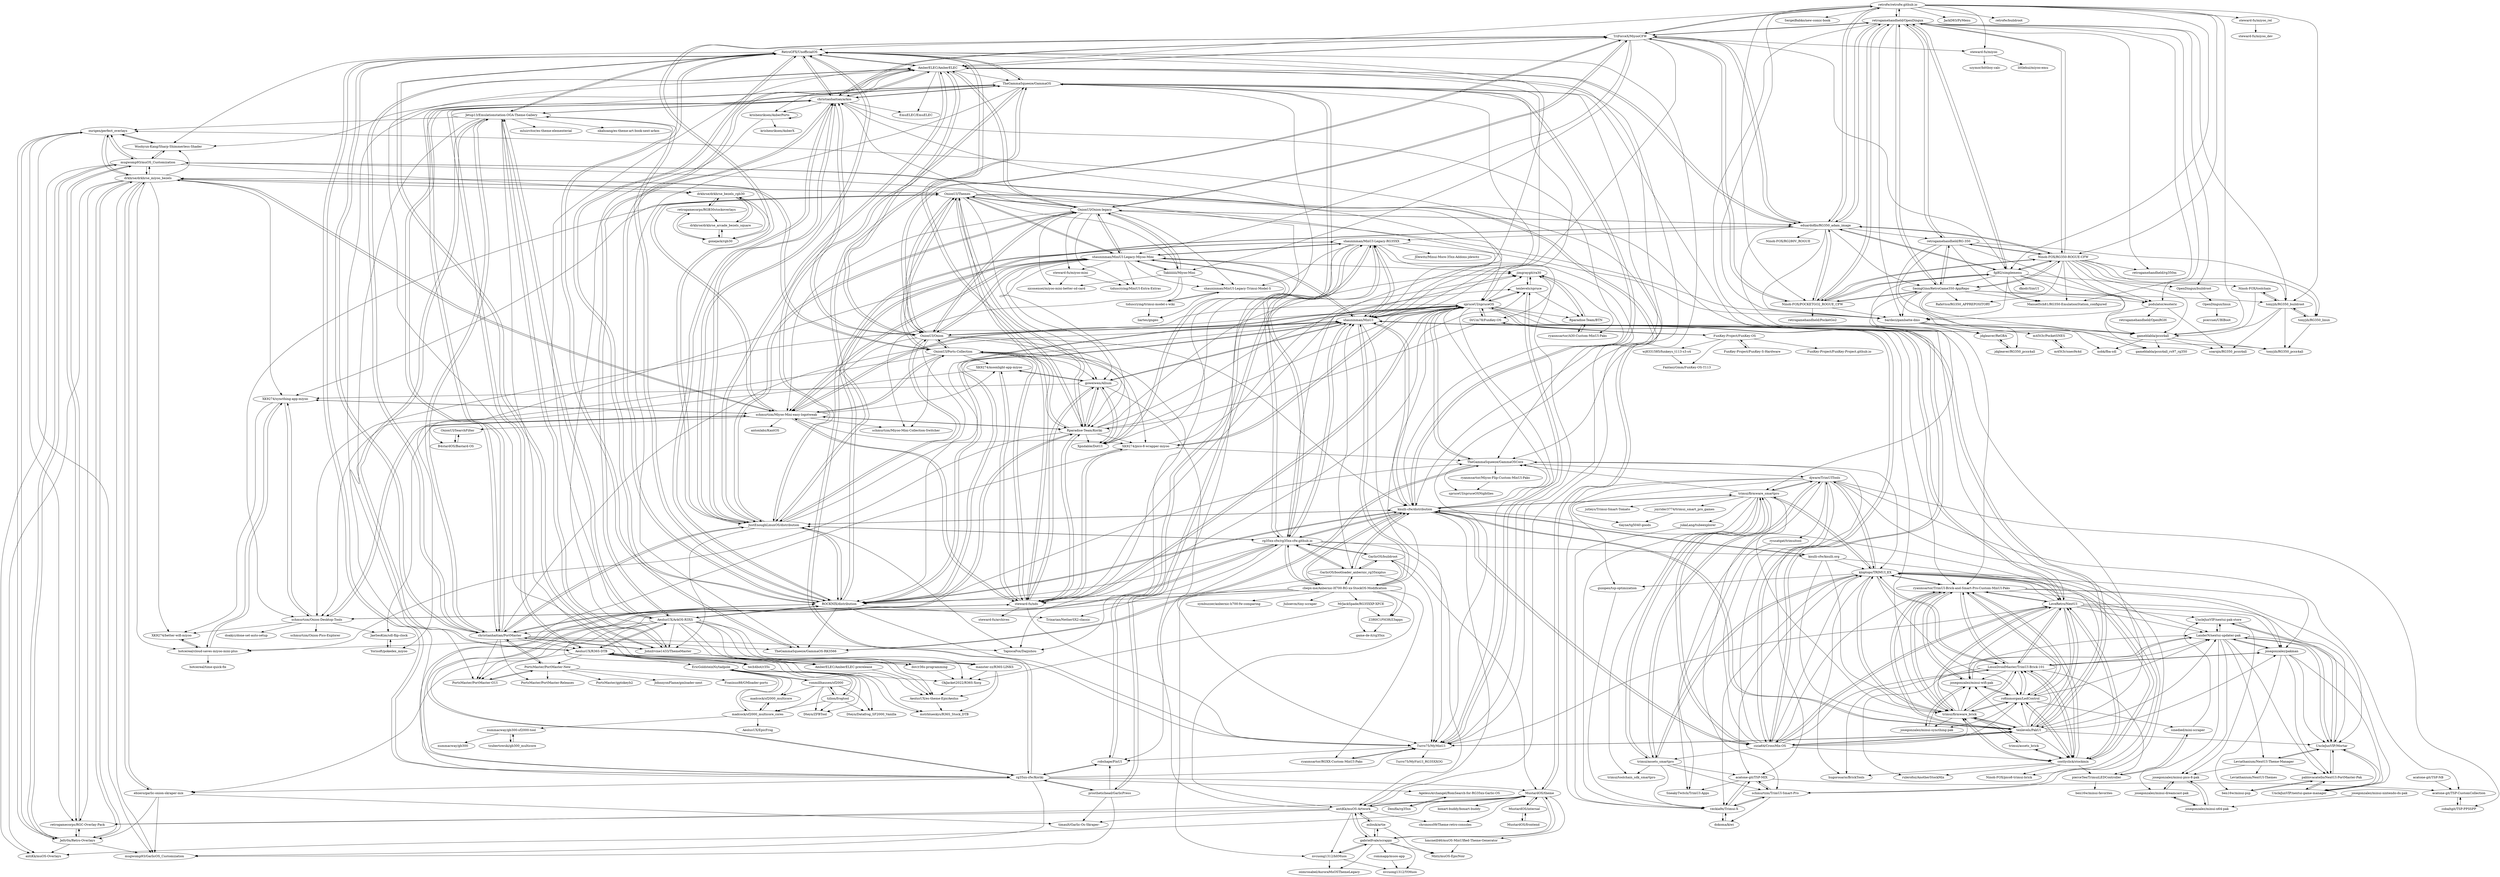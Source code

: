 digraph G {
"retrofw/retrofw.github.io" -> "retrogamehandheld/OpenDingux"
"retrofw/retrofw.github.io" -> "TriForceX/MiyooCFW"
"retrofw/retrofw.github.io" -> "Ninoh-FOX/RG350-ROGUE-CFW"
"retrofw/retrofw.github.io" -> "eduardofilo/RG350_adam_image"
"retrofw/retrofw.github.io" -> "SergeiBabko/new-comic-book"
"retrofw/retrofw.github.io" -> "fgl82/simplemenu"
"retrofw/retrofw.github.io" -> "bardeci/gambatte-dms"
"retrofw/retrofw.github.io" -> "JackD83/PyMenu"
"retrofw/retrofw.github.io" -> "AmberELEC/AmberELEC"
"retrofw/retrofw.github.io" -> "retrofw/buildroot"
"retrofw/retrofw.github.io" -> "gameblabla/pcsx4all"
"retrofw/retrofw.github.io" -> "steward-fu/miyoo_rel"
"retrofw/retrofw.github.io" -> "Ninoh-FOX/POCKETGO2_ROGUE_CFW"
"retrofw/retrofw.github.io" -> "tonyjih/RG350_buildroot"
"retrofw/retrofw.github.io" -> "steward-fu/miyoo"
"TriForceX/MiyooCFW" -> "OnionUI/Onion-legacy"
"TriForceX/MiyooCFW" -> "retrofw/retrofw.github.io"
"TriForceX/MiyooCFW" -> "retrogamehandheld/OpenDingux"
"TriForceX/MiyooCFW" -> "christianhaitian/arkos"
"TriForceX/MiyooCFW" -> "Ninoh-FOX/POCKETGO2_ROGUE_CFW"
"TriForceX/MiyooCFW" -> "OnionUI/Onion"
"TriForceX/MiyooCFW" -> "AmberELEC/AmberELEC"
"TriForceX/MiyooCFW" -> "JustEnoughLinuxOS/distribution"
"TriForceX/MiyooCFW" -> "fgl82/simplemenu"
"TriForceX/MiyooCFW" -> "eduardofilo/RG350_adam_image"
"TriForceX/MiyooCFW" -> "steward-fu/miyoo"
"TriForceX/MiyooCFW" -> "shauninman/MiniUI-Legacy-Miyoo-Mini"
"TriForceX/MiyooCFW" -> "shauninman/MinUI"
"TriForceX/MiyooCFW" -> "Takiiiiiiii/Miyoo-Mini"
"TriForceX/MiyooCFW" -> "RetroGFX/UnofficialOS"
"fgl82/simplemenu" -> "Ninoh-FOX/RG350-ROGUE-CFW"
"fgl82/simplemenu" -> "podulator/esoteric"
"fgl82/simplemenu" -> "bardeci/gambatte-dms"
"fgl82/simplemenu" -> "retrogamehandheld/OpenDingux"
"fgl82/simplemenu" -> "ManuelSch81/RG350-EmulationStation_configured"
"fgl82/simplemenu" -> "dkodr/SimUI"
"fgl82/simplemenu" -> "eduardofilo/RG350_adam_image"
"fgl82/simplemenu" -> "gameblabla/pcsx4all"
"fgl82/simplemenu" -> "Ninoh-FOX/POCKETGO2_ROGUE_CFW"
"fgl82/simplemenu" -> "SeongGino/RetroGame350-AppRepo"
"fgl82/simplemenu" -> "OpenDingux/buildroot"
"fgl82/simplemenu" -> "jdgleaver/ReGBA"
"OpenDingux/buildroot" -> "OpenDingux/linux"
"tonyjih/RG350_linux" -> "tonyjih/RG350_buildroot"
"tonyjih/RG350_linux" -> "tonyjih/RG350_pcsx4all"
"steward-fu/miyoo" -> "littlehui/miyoo-emu"
"steward-fu/miyoo" -> "szymor/bittboy-calc"
"steward-fu/miyoo_rel" -> "steward-fu/miyoo_dev"
"gameblabla/pcsx4all" -> "tonyjih/RG350_pcsx4all"
"gameblabla/pcsx4all" -> "soarqin/RG350_pcsx4all"
"gameblabla/pcsx4all" -> "nobk/fba-sdl"
"gameblabla/pcsx4all" -> "gameblabla/pcsx4all_rs97_rg350"
"bardeci/gambatte-dms" -> "m45t3r/PocketSNES"
"bardeci/gambatte-dms" -> "jdgleaver/ReGBA"
"bardeci/gambatte-dms" -> "nobk/fba-sdl"
"bardeci/gambatte-dms" -> "gameblabla/pcsx4all"
"bardeci/gambatte-dms" -> "tonyjih/RG350_pcsx4all"
"podulator/esoteric" -> "soarqin/RG350_pcsx4all"
"podulator/esoteric" -> "gameblabla/pcsx4all_rs97_rg350"
"podulator/esoteric" -> "retrogamehandheld/OpenRGH"
"retrogamehandheld/OpenDingux" -> "SeongGino/RetroGame350-AppRepo"
"retrogamehandheld/OpenDingux" -> "Ninoh-FOX/RG350-ROGUE-CFW"
"retrogamehandheld/OpenDingux" -> "retrogamehandheld/RG-350"
"retrogamehandheld/OpenDingux" -> "Ninoh-FOX/POCKETGO2_ROGUE_CFW"
"retrogamehandheld/OpenDingux" -> "fgl82/simplemenu"
"retrogamehandheld/OpenDingux" -> "eduardofilo/RG350_adam_image"
"retrogamehandheld/OpenDingux" -> "bardeci/gambatte-dms"
"retrogamehandheld/OpenDingux" -> "podulator/esoteric"
"retrogamehandheld/OpenDingux" -> "retrofw/retrofw.github.io"
"retrogamehandheld/OpenDingux" -> "OpenDingux/buildroot"
"retrogamehandheld/OpenDingux" -> "ManuelSch81/RG350-EmulationStation_configured"
"retrogamehandheld/OpenDingux" -> "retrogamehandheld/rg350m"
"retrogamehandheld/OpenDingux" -> "TriForceX/MiyooCFW"
"retrogamehandheld/OpenDingux" -> "tonyjih/RG350_buildroot"
"retrogamehandheld/OpenDingux" -> "jdgleaver/ReGBA"
"FunKey-Project/FunKey-OS" -> "FunKey-Project/FunKey-S-Hardware"
"FunKey-Project/FunKey-OS" -> "FunKey-Project/FunKey-Project.github.io"
"FunKey-Project/FunKey-OS" -> "DrUm78/FunKey-OS"
"FunKey-Project/FunKey-OS" -> "wj8331585/funkeys_t113-s3-s4"
"FunKey-Project/FunKey-OS" -> "FantasyGmm/FunKey-OS-T113"
"Ninoh-FOX/POCKETGO2_ROGUE_CFW" -> "retrogamehandheld/OpenDingux"
"Ninoh-FOX/POCKETGO2_ROGUE_CFW" -> "SeongGino/RetroGame350-AppRepo"
"Ninoh-FOX/POCKETGO2_ROGUE_CFW" -> "retrogamehandheld/PocketGo2"
"Ninoh-FOX/POCKETGO2_ROGUE_CFW" -> "Ninoh-FOX/RG350-ROGUE-CFW"
"Ninoh-FOX/POCKETGO2_ROGUE_CFW" -> "fgl82/simplemenu"
"Ninoh-FOX/POCKETGO2_ROGUE_CFW" -> "TriForceX/MiyooCFW"
"Ninoh-FOX/POCKETGO2_ROGUE_CFW" -> "eduardofilo/RG350_adam_image"
"Ninoh-FOX/POCKETGO2_ROGUE_CFW" -> "bardeci/gambatte-dms"
"retrogamehandheld/RG-350" -> "SeongGino/RetroGame350-AppRepo"
"retrogamehandheld/RG-350" -> "Ninoh-FOX/RG350-ROGUE-CFW"
"retrogamehandheld/RG-350" -> "retrogamehandheld/OpenDingux"
"retrogamehandheld/RG-350" -> "podulator/esoteric"
"retrogamehandheld/RG-350" -> "gameblabla/pcsx4all"
"retrogamehandheld/RG-350" -> "tonyjih/RG350_linux"
"retrogamehandheld/RG-350" -> "ManuelSch81/RG350-EmulationStation_configured"
"retrogamehandheld/RG-350" -> "gameblabla/pcsx4all_rs97_rg350"
"Ninoh-FOX/RG350-ROGUE-CFW" -> "retrogamehandheld/RG-350"
"Ninoh-FOX/RG350-ROGUE-CFW" -> "SeongGino/RetroGame350-AppRepo"
"Ninoh-FOX/RG350-ROGUE-CFW" -> "retrogamehandheld/OpenDingux"
"Ninoh-FOX/RG350-ROGUE-CFW" -> "fgl82/simplemenu"
"Ninoh-FOX/RG350-ROGUE-CFW" -> "tonyjih/RG350_buildroot"
"Ninoh-FOX/RG350-ROGUE-CFW" -> "bardeci/gambatte-dms"
"Ninoh-FOX/RG350-ROGUE-CFW" -> "eduardofilo/RG350_adam_image"
"Ninoh-FOX/RG350-ROGUE-CFW" -> "Ninoh-FOX/POCKETGO2_ROGUE_CFW"
"Ninoh-FOX/RG350-ROGUE-CFW" -> "tonyjih/RG350_linux"
"Ninoh-FOX/RG350-ROGUE-CFW" -> "ManuelSch81/RG350-EmulationStation_configured"
"Ninoh-FOX/RG350-ROGUE-CFW" -> "podulator/esoteric"
"Ninoh-FOX/RG350-ROGUE-CFW" -> "gameblabla/pcsx4all"
"Ninoh-FOX/RG350-ROGUE-CFW" -> "RafaVico/RG350_APPREPOSITORY"
"Ninoh-FOX/RG350-ROGUE-CFW" -> "Ninoh-FOX/toolchain"
"Ninoh-FOX/RG350-ROGUE-CFW" -> "retrogamehandheld/rg350m"
"tonyjih/RG350_buildroot" -> "Ninoh-FOX/toolchain"
"tonyjih/RG350_buildroot" -> "tonyjih/RG350_linux"
"tonyjih/RG350_buildroot" -> "gameblabla/pcsx4all"
"tonyjih/RG350_buildroot" -> "soarqin/RG350_pcsx4all"
"tonyjih/RG350_buildroot" -> "tonyjih/RG350_pcsx4all"
"jdgleaver/ReGBA" -> "jdgleaver/RG350_pcsx4all"
"OpenDingux/linux" -> "pcercuei/UBIBoot"
"SeongGino/RetroGame350-AppRepo" -> "retrogamehandheld/OpenDingux"
"SeongGino/RetroGame350-AppRepo" -> "retrogamehandheld/RG-350"
"SeongGino/RetroGame350-AppRepo" -> "Ninoh-FOX/RG350-ROGUE-CFW"
"SeongGino/RetroGame350-AppRepo" -> "jdgleaver/ReGBA"
"SeongGino/RetroGame350-AppRepo" -> "Ninoh-FOX/POCKETGO2_ROGUE_CFW"
"SeongGino/RetroGame350-AppRepo" -> "ManuelSch81/RG350-EmulationStation_configured"
"SeongGino/RetroGame350-AppRepo" -> "podulator/esoteric"
"SeongGino/RetroGame350-AppRepo" -> "bardeci/gambatte-dms"
"SeongGino/RetroGame350-AppRepo" -> "RafaVico/RG350_APPREPOSITORY"
"SeongGino/RetroGame350-AppRepo" -> "tonyjih/RG350_buildroot"
"SeongGino/RetroGame350-AppRepo" -> "jdgleaver/RG350_pcsx4all"
"SeongGino/RetroGame350-AppRepo" -> "gameblabla/pcsx4all"
"Ninoh-FOX/toolchain" -> "tonyjih/RG350_buildroot"
"Ninoh-FOX/toolchain" -> "gameblabla/pcsx4all"
"m45t3r/PocketSNES" -> "m45t3r/snes9x4d"
"m45t3r/snes9x4d" -> "m45t3r/PocketSNES"
"AmberELEC/AmberELEC" -> "christianhaitian/arkos"
"AmberELEC/AmberELEC" -> "JustEnoughLinuxOS/distribution"
"AmberELEC/AmberELEC" -> "christianhaitian/PortMaster"
"AmberELEC/AmberELEC" -> "AmberELEC/AmberELEC-prerelease"
"AmberELEC/AmberELEC" -> "krishenriksen/AnberPorts"
"AmberELEC/AmberELEC" -> "RetroGFX/UnofficialOS"
"AmberELEC/AmberELEC" -> "ROCKNIX/distribution"
"AmberELEC/AmberELEC" -> "eduardofilo/RG350_adam_image"
"AmberELEC/AmberELEC" -> "EmuELEC/EmuELEC" ["e"=1]
"AmberELEC/AmberELEC" -> "TriForceX/MiyooCFW"
"AmberELEC/AmberELEC" -> "OnionUI/Onion-legacy"
"AmberELEC/AmberELEC" -> "OnionUI/Onion"
"AmberELEC/AmberELEC" -> "shauninman/MinUI"
"AmberELEC/AmberELEC" -> "knulli-cfw/distribution"
"AmberELEC/AmberELEC" -> "TheGammaSqueeze/GammaOS"
"christianhaitian/arkos" -> "AmberELEC/AmberELEC"
"christianhaitian/arkos" -> "JustEnoughLinuxOS/distribution"
"christianhaitian/arkos" -> "AeolusUX/ArkOS-R3XS"
"christianhaitian/arkos" -> "christianhaitian/PortMaster"
"christianhaitian/arkos" -> "ROCKNIX/distribution"
"christianhaitian/arkos" -> "RetroGFX/UnofficialOS"
"christianhaitian/arkos" -> "AeolusUX/R36S-DTB"
"christianhaitian/arkos" -> "OnionUI/Onion"
"christianhaitian/arkos" -> "shauninman/MinUI"
"christianhaitian/arkos" -> "Jetup13/Emulationstation-OGA-Theme-Gallery"
"christianhaitian/arkos" -> "TriForceX/MiyooCFW"
"christianhaitian/arkos" -> "knulli-cfw/distribution"
"christianhaitian/arkos" -> "EmuELEC/EmuELEC" ["e"=1]
"christianhaitian/arkos" -> "TheGammaSqueeze/GammaOS"
"christianhaitian/arkos" -> "krishenriksen/AnberPorts"
"Jetup13/Emulationstation-OGA-Theme-Gallery" -> "JohnIrvine1433/ThemeMaster"
"Jetup13/Emulationstation-OGA-Theme-Gallery" -> "AeolusUX/R36S-DTB"
"Jetup13/Emulationstation-OGA-Theme-Gallery" -> "RetroGFX/UnofficialOS"
"Jetup13/Emulationstation-OGA-Theme-Gallery" -> "AeolusUX/ArkOS-R3XS"
"Jetup13/Emulationstation-OGA-Theme-Gallery" -> "mluizvitor/es-theme-elementerial"
"Jetup13/Emulationstation-OGA-Theme-Gallery" -> "nkahoang/es-theme-art-book-next-arkos"
"Jetup13/Emulationstation-OGA-Theme-Gallery" -> "ROCKNIX/distribution"
"Jetup13/Emulationstation-OGA-Theme-Gallery" -> "PortsMaster/PortMaster-GUI"
"Jetup13/Emulationstation-OGA-Theme-Gallery" -> "christianhaitian/PortMaster"
"Jetup13/Emulationstation-OGA-Theme-Gallery" -> "AmberELEC/AmberELEC-prerelease"
"Jetup13/Emulationstation-OGA-Theme-Gallery" -> "christianhaitian/arkos"
"Jetup13/Emulationstation-OGA-Theme-Gallery" -> "ourigen/perfect_overlays"
"AmberELEC/AmberELEC-prerelease" -> "AeolusUX/es-theme-EpicAeolus"
"eduardofilo/RG350_adam_image" -> "retrogamehandheld/OpenDingux"
"eduardofilo/RG350_adam_image" -> "Ninoh-FOX/RG350-ROGUE-CFW"
"eduardofilo/RG350_adam_image" -> "fgl82/simplemenu"
"eduardofilo/RG350_adam_image" -> "JustEnoughLinuxOS/distribution"
"eduardofilo/RG350_adam_image" -> "SeongGino/RetroGame350-AppRepo"
"eduardofilo/RG350_adam_image" -> "bardeci/gambatte-dms"
"eduardofilo/RG350_adam_image" -> "OnionUI/Onion-legacy"
"eduardofilo/RG350_adam_image" -> "AmberELEC/AmberELEC"
"eduardofilo/RG350_adam_image" -> "Ninoh-FOX/POCKETGO2_ROGUE_CFW"
"eduardofilo/RG350_adam_image" -> "retrofw/retrofw.github.io"
"eduardofilo/RG350_adam_image" -> "Ninoh-FOX/RG280V_ROGUE"
"eduardofilo/RG350_adam_image" -> "jdgleaver/ReGBA"
"eduardofilo/RG350_adam_image" -> "retrogamehandheld/RG-350"
"eduardofilo/RG350_adam_image" -> "shauninman/MinUI-Legacy-RG35XX"
"eduardofilo/RG350_adam_image" -> "TriForceX/MiyooCFW"
"JohnIrvine1433/ThemeMaster" -> "Jetup13/Emulationstation-OGA-Theme-Gallery"
"JohnIrvine1433/ThemeMaster" -> "RetroGFX/UnofficialOS"
"JohnIrvine1433/ThemeMaster" -> "christianhaitian/PortMaster"
"JohnIrvine1433/ThemeMaster" -> "AeolusUX/es-theme-EpicAeolus"
"krishenriksen/AnberPorts" -> "krishenriksen/AnberX"
"krishenriksen/AnberPorts" -> "krishenriksen/AnberPorts"
"krishenriksen/AnberPorts" -> "JohnIrvine1433/ThemeMaster"
"DrUm78/FunKey-OS" -> "FunKey-Project/FunKey-OS"
"DrUm78/FunKey-OS" -> "spruceUI/spruceOS"
"DrUm78/FunKey-OS" -> "Rparadise-Team/Koriki"
"shauninman/MinUI-Legacy-Trimui-Model-S" -> "tiduscrying/trimui-model-s-wiki"
"shauninman/MinUI-Legacy-Trimui-Model-S" -> "liartes/gngeo"
"tiduscrying/trimui-model-s-wiki" -> "liartes/gngeo"
"tiduscrying/trimui-model-s-wiki" -> "shauninman/MinUI-Legacy-Trimui-Model-S"
"FunKey-Project/FunKey-S-Hardware" -> "FunKey-Project/FunKey-OS"
"jdgleaver/RG350_pcsx4all" -> "jdgleaver/ReGBA"
"OnionUI/Onion-legacy" -> "shauninman/MiniUI-Legacy-Miyoo-Mini"
"OnionUI/Onion-legacy" -> "Takiiiiiiii/Miyoo-Mini"
"OnionUI/Onion-legacy" -> "OnionUI/Onion"
"OnionUI/Onion-legacy" -> "TriForceX/MiyooCFW"
"OnionUI/Onion-legacy" -> "OnionUI/Themes"
"OnionUI/Onion-legacy" -> "eduardofilo/RG350_adam_image"
"OnionUI/Onion-legacy" -> "schmurtzm/Miyoo-Mini-easy-logotweak"
"OnionUI/Onion-legacy" -> "JustEnoughLinuxOS/distribution"
"OnionUI/Onion-legacy" -> "tiduscrying/MiniUI-Extra-Extras"
"OnionUI/Onion-legacy" -> "steward-fu/miyoo-mini"
"OnionUI/Onion-legacy" -> "nicosensei/miyoo-mini-better-sd-card"
"OnionUI/Onion-legacy" -> "AmberELEC/AmberELEC"
"OnionUI/Onion-legacy" -> "shauninman/MinUI-Legacy-Trimui-Model-S"
"OnionUI/Onion-legacy" -> "christianhaitian/arkos"
"OnionUI/Onion-legacy" -> "bardeci/gambatte-dms"
"Takiiiiiiii/Miyoo-Mini" -> "OnionUI/Onion-legacy"
"Takiiiiiiii/Miyoo-Mini" -> "nicosensei/miyoo-mini-better-sd-card"
"Takiiiiiiii/Miyoo-Mini" -> "shauninman/MiniUI-Legacy-Miyoo-Mini"
"Takiiiiiiii/Miyoo-Mini" -> "shauninman/MinUI-Legacy-Trimui-Model-S"
"Takiiiiiiii/Miyoo-Mini" -> "schmurtzm/Miyoo-Mini-Collection-Switcher"
"Takiiiiiiii/Miyoo-Mini" -> "tiduscrying/trimui-model-s-wiki"
"christianhaitian/PortMaster" -> "JustEnoughLinuxOS/distribution"
"christianhaitian/PortMaster" -> "christianhaitian/arkos"
"christianhaitian/PortMaster" -> "ROCKNIX/distribution"
"christianhaitian/PortMaster" -> "JohnIrvine1433/ThemeMaster"
"christianhaitian/PortMaster" -> "RetroGFX/UnofficialOS"
"christianhaitian/PortMaster" -> "PortsMaster/PortMaster-New"
"christianhaitian/PortMaster" -> "AmberELEC/AmberELEC"
"christianhaitian/PortMaster" -> "Jetup13/Emulationstation-OGA-Theme-Gallery"
"christianhaitian/PortMaster" -> "TheGammaSqueeze/GammaOS"
"christianhaitian/PortMaster" -> "TheGammaSqueeze/GammaOS-RK3566"
"christianhaitian/PortMaster" -> "PortsMaster/PortMaster-GUI"
"christianhaitian/PortMaster" -> "TapiocaFox/Daijishou" ["e"=1]
"christianhaitian/PortMaster" -> "shauninman/MinUI"
"christianhaitian/PortMaster" -> "AeolusUX/R36S-DTB"
"christianhaitian/PortMaster" -> "PortsMaster/PortMaster-Releases"
"JustEnoughLinuxOS/distribution" -> "ROCKNIX/distribution"
"JustEnoughLinuxOS/distribution" -> "christianhaitian/arkos"
"JustEnoughLinuxOS/distribution" -> "RetroGFX/UnofficialOS"
"JustEnoughLinuxOS/distribution" -> "christianhaitian/PortMaster"
"JustEnoughLinuxOS/distribution" -> "AmberELEC/AmberELEC"
"JustEnoughLinuxOS/distribution" -> "TheGammaSqueeze/GammaOS"
"JustEnoughLinuxOS/distribution" -> "shauninman/MinUI"
"JustEnoughLinuxOS/distribution" -> "eduardofilo/RG350_adam_image"
"JustEnoughLinuxOS/distribution" -> "knulli-cfw/distribution"
"JustEnoughLinuxOS/distribution" -> "OnionUI/Onion"
"JustEnoughLinuxOS/distribution" -> "TapiocaFox/Daijishou" ["e"=1]
"JustEnoughLinuxOS/distribution" -> "JohnIrvine1433/ThemeMaster"
"JustEnoughLinuxOS/distribution" -> "TriForceX/MiyooCFW"
"JustEnoughLinuxOS/distribution" -> "OnionUI/Onion-legacy"
"JustEnoughLinuxOS/distribution" -> "rg35xx-cfw/rg35xx-cfw.github.io"
"shauninman/MiniUI-Legacy-Miyoo-Mini" -> "OnionUI/Onion-legacy"
"shauninman/MiniUI-Legacy-Miyoo-Mini" -> "tiduscrying/MiniUI-Extra-Extras"
"shauninman/MiniUI-Legacy-Miyoo-Mini" -> "Xpndable/DotUI"
"shauninman/MiniUI-Legacy-Miyoo-Mini" -> "Takiiiiiiii/Miyoo-Mini"
"shauninman/MiniUI-Legacy-Miyoo-Mini" -> "B4stardOS/Bastard-OS"
"shauninman/MiniUI-Legacy-Miyoo-Mini" -> "shauninman/MinUI-Legacy-RG35XX"
"shauninman/MiniUI-Legacy-Miyoo-Mini" -> "shauninman/MinUI"
"shauninman/MiniUI-Legacy-Miyoo-Mini" -> "OnionUI/Themes"
"shauninman/MiniUI-Legacy-Miyoo-Mini" -> "goweiwen/Allium"
"shauninman/MiniUI-Legacy-Miyoo-Mini" -> "steward-fu/miyoo-mini"
"shauninman/MiniUI-Legacy-Miyoo-Mini" -> "schmurtzm/Miyoo-Mini-easy-logotweak"
"shauninman/MiniUI-Legacy-Miyoo-Mini" -> "shauninman/MinUI-Legacy-Trimui-Model-S"
"shauninman/MiniUI-Legacy-Miyoo-Mini" -> "Rparadise-Team/Koriki"
"shauninman/MiniUI-Legacy-Miyoo-Mini" -> "OnionUI/Onion"
"shauninman/MiniUI-Legacy-Miyoo-Mini" -> "jimgraygit/ra30"
"steward-fu/miyoo-mini" -> "nicosensei/miyoo-mini-better-sd-card"
"steward-fu/miyoo-mini" -> "tiduscrying/MiniUI-Extra-Extras"
"B4stardOS/Bastard-OS" -> "OnionUI/SearchFilter"
"OnionUI/Onion" -> "shauninman/MinUI"
"OnionUI/Onion" -> "OnionUI/Onion-legacy"
"OnionUI/Onion" -> "OnionUI/Themes"
"OnionUI/Onion" -> "christianhaitian/arkos"
"OnionUI/Onion" -> "schmurtzm/Miyoo-Mini-easy-logotweak"
"OnionUI/Onion" -> "shauninman/MiniUI-Legacy-Miyoo-Mini"
"OnionUI/Onion" -> "JustEnoughLinuxOS/distribution"
"OnionUI/Onion" -> "OnionUI/Ports-Collection"
"OnionUI/Onion" -> "TriForceX/MiyooCFW"
"OnionUI/Onion" -> "TapiocaFox/Daijishou" ["e"=1]
"OnionUI/Onion" -> "ROCKNIX/distribution"
"OnionUI/Onion" -> "AmberELEC/AmberELEC"
"OnionUI/Onion" -> "spruceUI/spruceOS"
"OnionUI/Onion" -> "knulli-cfw/distribution"
"OnionUI/Onion" -> "Rparadise-Team/Koriki"
"Rparadise-Team/Koriki" -> "steward-fu/nds"
"Rparadise-Team/Koriki" -> "goweiwen/Allium"
"Rparadise-Team/Koriki" -> "schmurtzm/Miyoo-Mini-easy-logotweak"
"Rparadise-Team/Koriki" -> "rg35xx-cfw/Koriki"
"Rparadise-Team/Koriki" -> "tenlevels/spruce"
"Rparadise-Team/Koriki" -> "Xpndable/DotUI"
"Rparadise-Team/Koriki" -> "OnionUI/Ports-Collection"
"Rparadise-Team/Koriki" -> "jimgraygit/ra30"
"Rparadise-Team/Koriki" -> "OnionUI/Themes"
"Rparadise-Team/Koriki" -> "hotcereal/cloud-saves-miyoo-mini-plus"
"Rparadise-Team/Koriki" -> "XK9274/pico-8-wrapper-miyoo"
"Rparadise-Team/Koriki" -> "spruceUI/spruceOS"
"Rparadise-Team/Koriki" -> "RetroGFX/UnofficialOS"
"RetroGFX/UnofficialOS" -> "TheGammaSqueeze/GammaOS-RK3566"
"RetroGFX/UnofficialOS" -> "ROCKNIX/distribution"
"RetroGFX/UnofficialOS" -> "JustEnoughLinuxOS/distribution"
"RetroGFX/UnofficialOS" -> "JohnIrvine1433/ThemeMaster"
"RetroGFX/UnofficialOS" -> "christianhaitian/PortMaster"
"RetroGFX/UnofficialOS" -> "TheGammaSqueeze/GammaOSCore"
"RetroGFX/UnofficialOS" -> "Jetup13/Emulationstation-OGA-Theme-Gallery"
"RetroGFX/UnofficialOS" -> "TheGammaSqueeze/GammaOS"
"RetroGFX/UnofficialOS" -> "christianhaitian/arkos"
"RetroGFX/UnofficialOS" -> "AmberELEC/AmberELEC"
"RetroGFX/UnofficialOS" -> "Rparadise-Team/Koriki"
"RetroGFX/UnofficialOS" -> "rg35xx-cfw/Koriki"
"RetroGFX/UnofficialOS" -> "Turro75/MyMinUI"
"RetroGFX/UnofficialOS" -> "Woohyun-Kang/Sharp-Shimmerless-Shader"
"OnionUI/Themes" -> "OnionUI/Ports-Collection"
"OnionUI/Themes" -> "schmurtzm/Miyoo-Mini-easy-logotweak"
"OnionUI/Themes" -> "steward-fu/nds"
"OnionUI/Themes" -> "OnionUI/Onion"
"OnionUI/Themes" -> "drkhrse/drkhrse_miyoo_bezels"
"OnionUI/Themes" -> "Rparadise-Team/Koriki"
"OnionUI/Themes" -> "shauninman/MiniUI-Legacy-Miyoo-Mini"
"OnionUI/Themes" -> "schmurtzm/Onion-Desktop-Tools"
"OnionUI/Themes" -> "OnionUI/Onion-legacy"
"OnionUI/Themes" -> "spruceUI/spruceOS"
"OnionUI/Themes" -> "shauninman/MinUI"
"OnionUI/Themes" -> "Takiiiiiiii/Miyoo-Mini"
"OnionUI/Themes" -> "goweiwen/Allium"
"OnionUI/Themes" -> "ryanmsartor/TrimUI-Brick-and-Smart-Pro-Custom-MinUI-Paks"
"OnionUI/Themes" -> "XK9274/syncthing-app-miyoo"
"schmurtzm/Miyoo-Mini-easy-logotweak" -> "OnionUI/Themes"
"schmurtzm/Miyoo-Mini-easy-logotweak" -> "schmurtzm/Onion-Desktop-Tools"
"schmurtzm/Miyoo-Mini-easy-logotweak" -> "Rparadise-Team/Koriki"
"schmurtzm/Miyoo-Mini-easy-logotweak" -> "drkhrse/drkhrse_miyoo_bezels"
"schmurtzm/Miyoo-Mini-easy-logotweak" -> "schmurtzm/Miyoo-Mini-Collection-Switcher"
"schmurtzm/Miyoo-Mini-easy-logotweak" -> "XK9274/syncthing-app-miyoo"
"schmurtzm/Miyoo-Mini-easy-logotweak" -> "OnionUI/Ports-Collection"
"schmurtzm/Miyoo-Mini-easy-logotweak" -> "spruceUI/spruceOS"
"schmurtzm/Miyoo-Mini-easy-logotweak" -> "OnionUI/SearchFilter"
"schmurtzm/Miyoo-Mini-easy-logotweak" -> "steward-fu/nds"
"schmurtzm/Miyoo-Mini-easy-logotweak" -> "JaeSeoKim/sdl-flip-clock"
"schmurtzm/Miyoo-Mini-easy-logotweak" -> "shauninman/MiniUI-Legacy-Miyoo-Mini"
"schmurtzm/Miyoo-Mini-easy-logotweak" -> "antonlabz/KantOS"
"schmurtzm/Miyoo-Mini-easy-logotweak" -> "XK9274/moonlight-app-miyoo"
"schmurtzm/Miyoo-Mini-easy-logotweak" -> "XK9274/pico-8-wrapper-miyoo"
"Woohyun-Kang/Sharp-Shimmerless-Shader" -> "ourigen/perfect_overlays"
"Woohyun-Kang/Sharp-Shimmerless-Shader" -> "mugwomp93/muOS_Customization"
"OnionUI/SearchFilter" -> "B4stardOS/Bastard-OS"
"shauninman/MinUI" -> "LoveRetro/NextUI"
"shauninman/MinUI" -> "knulli-cfw/distribution"
"shauninman/MinUI" -> "tenlevels/PakUI"
"shauninman/MinUI" -> "cizia64/CrossMix-OS"
"shauninman/MinUI" -> "spruceUI/spruceOS"
"shauninman/MinUI" -> "ROCKNIX/distribution"
"shauninman/MinUI" -> "ryanmsartor/TrimUI-Brick-and-Smart-Pro-Custom-MinUI-Paks"
"shauninman/MinUI" -> "OnionUI/Onion"
"shauninman/MinUI" -> "Turro75/MyMinUI"
"shauninman/MinUI" -> "rg35xx-cfw/rg35xx-cfw.github.io"
"shauninman/MinUI" -> "cbepx-me/Anbernic-H700-RG-xx-StockOS-Modification"
"shauninman/MinUI" -> "shauninman/MinUI-Legacy-RG35XX"
"shauninman/MinUI" -> "trimui/firmware_brick"
"shauninman/MinUI" -> "goweiwen/Allium"
"shauninman/MinUI" -> "shauninman/MiniUI-Legacy-Miyoo-Mini"
"shauninman/MinUI-Legacy-RG35XX" -> "robshape/FinUI"
"shauninman/MinUI-Legacy-RG35XX" -> "rg35xx-cfw/Koriki"
"shauninman/MinUI-Legacy-RG35XX" -> "Xpndable/DotUI"
"shauninman/MinUI-Legacy-RG35XX" -> "rg35xx-cfw/rg35xx-cfw.github.io"
"shauninman/MinUI-Legacy-RG35XX" -> "shauninman/MinUI"
"shauninman/MinUI-Legacy-RG35XX" -> "shauninman/MiniUI-Legacy-Miyoo-Mini"
"shauninman/MinUI-Legacy-RG35XX" -> "prosthetichead/GarlicPress"
"shauninman/MinUI-Legacy-RG35XX" -> "shauninman/MinUI-Legacy-Trimui-Model-S"
"shauninman/MinUI-Legacy-RG35XX" -> "DrUm78/FunKey-OS"
"shauninman/MinUI-Legacy-RG35XX" -> "Turro75/MyMinUI"
"shauninman/MinUI-Legacy-RG35XX" -> "JDewitz/Minui-More-35xx-Addons-jdewitz"
"shauninman/MinUI-Legacy-RG35XX" -> "bardeci/gambatte-dms"
"rg35xx-cfw/rg35xx-cfw.github.io" -> "knulli-cfw/distribution"
"rg35xx-cfw/rg35xx-cfw.github.io" -> "GarlicOS/bootloader_anbernic_rg35xxplus"
"rg35xx-cfw/rg35xx-cfw.github.io" -> "rg35xx-cfw/Koriki"
"rg35xx-cfw/rg35xx-cfw.github.io" -> "cbepx-me/Anbernic-H700-RG-xx-StockOS-Modification"
"rg35xx-cfw/rg35xx-cfw.github.io" -> "shauninman/MinUI"
"rg35xx-cfw/rg35xx-cfw.github.io" -> "shauninman/MinUI-Legacy-RG35XX"
"rg35xx-cfw/rg35xx-cfw.github.io" -> "GarlicOS/buildroot"
"rg35xx-cfw/rg35xx-cfw.github.io" -> "ROCKNIX/distribution"
"rg35xx-cfw/rg35xx-cfw.github.io" -> "TheGammaSqueeze/GammaOS"
"rg35xx-cfw/rg35xx-cfw.github.io" -> "JustEnoughLinuxOS/distribution"
"rg35xx-cfw/rg35xx-cfw.github.io" -> "antiKk/muOS-Artwork"
"rg35xx-cfw/rg35xx-cfw.github.io" -> "Trixarian/NetherSX2-classic" ["e"=1]
"rg35xx-cfw/rg35xx-cfw.github.io" -> "knulli-cfw/knulli.org"
"rg35xx-cfw/rg35xx-cfw.github.io" -> "RetroGFX/UnofficialOS"
"rg35xx-cfw/rg35xx-cfw.github.io" -> "robshape/FinUI"
"TheGammaSqueeze/GammaOS" -> "JustEnoughLinuxOS/distribution"
"TheGammaSqueeze/GammaOS" -> "ROCKNIX/distribution"
"TheGammaSqueeze/GammaOS" -> "RetroGFX/UnofficialOS"
"TheGammaSqueeze/GammaOS" -> "TapiocaFox/Daijishou" ["e"=1]
"TheGammaSqueeze/GammaOS" -> "TheGammaSqueeze/GammaOS-RK3566"
"TheGammaSqueeze/GammaOS" -> "shauninman/MinUI"
"TheGammaSqueeze/GammaOS" -> "knulli-cfw/distribution"
"TheGammaSqueeze/GammaOS" -> "rg35xx-cfw/Koriki"
"TheGammaSqueeze/GammaOS" -> "spruceUI/spruceOS"
"TheGammaSqueeze/GammaOS" -> "rg35xx-cfw/rg35xx-cfw.github.io"
"TheGammaSqueeze/GammaOS" -> "christianhaitian/PortMaster"
"TheGammaSqueeze/GammaOS" -> "christianhaitian/arkos"
"TheGammaSqueeze/GammaOS" -> "TheGammaSqueeze/GammaOSCore"
"TheGammaSqueeze/GammaOS" -> "Woohyun-Kang/Sharp-Shimmerless-Shader"
"TheGammaSqueeze/GammaOS" -> "trimui/firmware_smartpro"
"rg35xx-cfw/Koriki" -> "robshape/FinUI"
"rg35xx-cfw/Koriki" -> "prosthetichead/GarlicPress"
"rg35xx-cfw/Koriki" -> "shauninman/MinUI-Legacy-RG35XX"
"rg35xx-cfw/Koriki" -> "Rparadise-Team/Koriki"
"rg35xx-cfw/Koriki" -> "rg35xx-cfw/rg35xx-cfw.github.io"
"rg35xx-cfw/Koriki" -> "AgelessArchangel/RomSearch-for-RG35xx-Garlic-OS"
"rg35xx-cfw/Koriki" -> "Turro75/MyMinUI"
"rg35xx-cfw/Koriki" -> "mugwomp93/GarlicOS_Customization"
"rg35xx-cfw/Koriki" -> "ebzero/garlic-onion-skraper-mix"
"rg35xx-cfw/Koriki" -> "MustardOS/theme"
"rg35xx-cfw/Koriki" -> "RetroGFX/UnofficialOS"
"Xpndable/DotUI" -> "goweiwen/Allium"
"Xpndable/DotUI" -> "shauninman/MiniUI-Legacy-Miyoo-Mini"
"goweiwen/Allium" -> "Xpndable/DotUI"
"goweiwen/Allium" -> "Rparadise-Team/Koriki"
"goweiwen/Allium" -> "XK9274/moonlight-app-miyoo"
"goweiwen/Allium" -> "steward-fu/nds"
"goweiwen/Allium" -> "Turro75/MyMinUI"
"goweiwen/Allium" -> "shauninman/MinUI"
"goweiwen/Allium" -> "XK9274/syncthing-app-miyoo"
"OnionUI/Ports-Collection" -> "OnionUI/Themes"
"OnionUI/Ports-Collection" -> "drkhrse/drkhrse_miyoo_bezels"
"OnionUI/Ports-Collection" -> "schmurtzm/Miyoo-Mini-easy-logotweak"
"OnionUI/Ports-Collection" -> "steward-fu/nds"
"OnionUI/Ports-Collection" -> "Rparadise-Team/Koriki"
"OnionUI/Ports-Collection" -> "schmurtzm/Onion-Desktop-Tools"
"OnionUI/Ports-Collection" -> "goweiwen/Allium"
"OnionUI/Ports-Collection" -> "Xpndable/DotUI"
"OnionUI/Ports-Collection" -> "OnionUI/Onion"
"OnionUI/Ports-Collection" -> "schmurtzm/Miyoo-Mini-Collection-Switcher"
"OnionUI/Ports-Collection" -> "XK9274/pico-8-wrapper-miyoo"
"OnionUI/Ports-Collection" -> "XK9274/moonlight-app-miyoo"
"GarlicOS/bootloader_anbernic_rg35xxplus" -> "GarlicOS/buildroot"
"GarlicOS/bootloader_anbernic_rg35xxplus" -> "rg35xx-cfw/rg35xx-cfw.github.io"
"GarlicOS/bootloader_anbernic_rg35xxplus" -> "cbepx-me/Anbernic-H700-RG-xx-StockOS-Modification"
"GarlicOS/bootloader_anbernic_rg35xxplus" -> "knulli-cfw/distribution"
"GarlicOS/bootloader_anbernic_rg35xxplus" -> "shauninman/MinUI"
"GarlicOS/bootloader_anbernic_rg35xxplus" -> "Z3R0C1PH3R/Z3apps"
"GarlicOS/bootloader_anbernic_rg35xxplus" -> "ebzero/garlic-onion-skraper-mix"
"XK9274/syncthing-app-miyoo" -> "hotcereal/cloud-saves-miyoo-mini-plus"
"XK9274/syncthing-app-miyoo" -> "schmurtzm/Miyoo-Mini-easy-logotweak"
"XK9274/syncthing-app-miyoo" -> "schmurtzm/Onion-Desktop-Tools"
"XK9274/syncthing-app-miyoo" -> "XK9274/better-wifi-miyoo"
"drkhrse/drkhrse_miyoo_bezels" -> "ourigen/perfect_overlays"
"drkhrse/drkhrse_miyoo_bezels" -> "Jeltr0n/Retro-Overlays"
"drkhrse/drkhrse_miyoo_bezels" -> "mugwomp93/muOS_Customization"
"drkhrse/drkhrse_miyoo_bezels" -> "retrogamecorps/RGC-Overlay-Pack"
"drkhrse/drkhrse_miyoo_bezels" -> "schmurtzm/Miyoo-Mini-easy-logotweak"
"drkhrse/drkhrse_miyoo_bezels" -> "Woohyun-Kang/Sharp-Shimmerless-Shader"
"drkhrse/drkhrse_miyoo_bezels" -> "ebzero/garlic-onion-skraper-mix"
"drkhrse/drkhrse_miyoo_bezels" -> "OnionUI/Ports-Collection"
"drkhrse/drkhrse_miyoo_bezels" -> "drkhrse/drkhrse_bezels_rgb30"
"drkhrse/drkhrse_miyoo_bezels" -> "hotcereal/cloud-saves-miyoo-mini-plus"
"drkhrse/drkhrse_miyoo_bezels" -> "antiKk/muOS-Overlays"
"drkhrse/drkhrse_miyoo_bezels" -> "XK9274/syncthing-app-miyoo"
"drkhrse/drkhrse_miyoo_bezels" -> "OnionUI/Themes"
"drkhrse/drkhrse_miyoo_bezels" -> "mugwomp93/GarlicOS_Customization"
"drkhrse/drkhrse_miyoo_bezels" -> "XK9274/better-wifi-miyoo"
"robshape/FinUI" -> "shauninman/MinUI-Legacy-RG35XX"
"robshape/FinUI" -> "rg35xx-cfw/Koriki"
"vonmillhausen/sf2000" -> "EricGoldsteinNz/tadpole"
"vonmillhausen/sf2000" -> "tzlion/frogtool"
"vonmillhausen/sf2000" -> "madcock/sf2000_multicore_cores"
"vonmillhausen/sf2000" -> "Dteyn/Datafrog_SF2000_Vanilla"
"vonmillhausen/sf2000" -> "Dteyn/ZFBTool"
"vonmillhausen/sf2000" -> "madcock/sf2000_multicore"
"prosthetichead/GarlicPress" -> "rg35xx-cfw/Koriki"
"prosthetichead/GarlicPress" -> "mugwomp93/GarlicOS_Customization"
"prosthetichead/GarlicPress" -> "shauninman/MinUI-Legacy-RG35XX"
"prosthetichead/GarlicPress" -> "timault/Garlic-Os-Skraper-"
"prosthetichead/GarlicPress" -> "robshape/FinUI"
"schmurtzm/Onion-Desktop-Tools" -> "schmurtzm/Miyoo-Mini-easy-logotweak"
"schmurtzm/Onion-Desktop-Tools" -> "schmurtzm/Onion-Pico-Explorer"
"schmurtzm/Onion-Desktop-Tools" -> "doakyz/done-set-auto-setup"
"schmurtzm/Onion-Desktop-Tools" -> "JaeSeoKim/sdl-flip-clock"
"schmurtzm/Onion-Desktop-Tools" -> "steward-fu/nds"
"schmurtzm/Onion-Desktop-Tools" -> "XK9274/syncthing-app-miyoo"
"schmurtzm/Onion-Desktop-Tools" -> "XK9274/better-wifi-miyoo"
"GarlicOS/buildroot" -> "GarlicOS/bootloader_anbernic_rg35xxplus"
"GarlicOS/buildroot" -> "MustardOS/theme"
"GarlicOS/buildroot" -> "rg35xx-cfw/rg35xx-cfw.github.io"
"GarlicOS/buildroot" -> "Turro75/MyMinUI"
"ebzero/garlic-onion-skraper-mix" -> "timault/Garlic-Os-Skraper-"
"ebzero/garlic-onion-skraper-mix" -> "mugwomp93/GarlicOS_Customization"
"ebzero/garlic-onion-skraper-mix" -> "drkhrse/drkhrse_miyoo_bezels"
"ebzero/garlic-onion-skraper-mix" -> "Jeltr0n/Retro-Overlays"
"tech4bot/r35s" -> "AeolusUX/R36S-DTB"
"tech4bot/r35s" -> "mstrblueskys/R36S_Stock_DTB"
"hotcereal/cloud-saves-miyoo-mini-plus" -> "hotcereal/time-quick-fix"
"hotcereal/cloud-saves-miyoo-mini-plus" -> "XK9274/syncthing-app-miyoo"
"hotcereal/cloud-saves-miyoo-mini-plus" -> "XK9274/better-wifi-miyoo"
"PortsMaster/PortMaster-GUI" -> "PortsMaster/PortMaster-New"
"XK9274/better-wifi-miyoo" -> "hotcereal/cloud-saves-miyoo-mini-plus"
"EricGoldsteinNz/tadpole" -> "vonmillhausen/sf2000"
"EricGoldsteinNz/tadpole" -> "madcock/sf2000_multicore_cores"
"EricGoldsteinNz/tadpole" -> "tzlion/frogtool"
"EricGoldsteinNz/tadpole" -> "Dteyn/ZFBTool"
"EricGoldsteinNz/tadpole" -> "Dteyn/Datafrog_SF2000_Vanilla"
"EricGoldsteinNz/tadpole" -> "madcock/sf2000_multicore"
"tzlion/frogtool" -> "EricGoldsteinNz/tadpole"
"tzlion/frogtool" -> "vonmillhausen/sf2000"
"tzlion/frogtool" -> "Dteyn/Datafrog_SF2000_Vanilla"
"tzlion/frogtool" -> "Dteyn/ZFBTool"
"tzlion/frogtool" -> "madcock/sf2000_multicore_cores"
"Denifia/rg35xx" -> "AgelessArchangel/RomSearch-for-RG35xx-Garlic-OS"
"AgelessArchangel/RomSearch-for-RG35xx-Garlic-OS" -> "Denifia/rg35xx"
"trimui/firmware_smartpro" -> "trimui/assets_smartpro"
"trimui/firmware_smartpro" -> "djware/TrimUITools"
"trimui/firmware_smartpro" -> "cizia64/CrossMix-OS"
"trimui/firmware_smartpro" -> "kloptops/TRIMUI_EX"
"trimui/firmware_smartpro" -> "schmurtzm/TrimUI-Smart-Pro"
"trimui/firmware_smartpro" -> "trimui/toolchain_sdk_smartpro"
"trimui/firmware_smartpro" -> "veckia9x/Trimui-X"
"trimui/firmware_smartpro" -> "knulli-cfw/distribution"
"trimui/firmware_smartpro" -> "jutleys/Trimui-Smart-Tomato"
"trimui/firmware_smartpro" -> "TheGammaSqueeze/GammaOSCore"
"trimui/firmware_smartpro" -> "jukaLang/tubeexplorer"
"trimui/firmware_smartpro" -> "joyrider3774/trimui_smart_pro_games"
"trimui/firmware_smartpro" -> "trimui/firmware_brick"
"joyrider3774/trimui_smart_pro_games" -> "tlayne/tg5040-goods"
"MustardOS/internal" -> "MustardOS/frontend"
"MustardOS/internal" -> "MustardOS/theme"
"knulli-cfw/distribution" -> "knulli-cfw/knulli.org"
"knulli-cfw/distribution" -> "shauninman/MinUI"
"knulli-cfw/distribution" -> "cizia64/CrossMix-OS"
"knulli-cfw/distribution" -> "cbepx-me/Anbernic-H700-RG-xx-StockOS-Modification"
"knulli-cfw/distribution" -> "rg35xx-cfw/rg35xx-cfw.github.io"
"knulli-cfw/distribution" -> "ROCKNIX/distribution"
"knulli-cfw/distribution" -> "LoveRetro/NextUI"
"knulli-cfw/distribution" -> "tenlevels/PakUI"
"knulli-cfw/distribution" -> "trimui/firmware_smartpro"
"knulli-cfw/distribution" -> "spruceUI/spruceOS"
"knulli-cfw/distribution" -> "GarlicOS/bootloader_anbernic_rg35xxplus"
"knulli-cfw/distribution" -> "JustEnoughLinuxOS/distribution"
"knulli-cfw/distribution" -> "antiKk/muOS-Artwork"
"knulli-cfw/distribution" -> "TheGammaSqueeze/GammaOS"
"knulli-cfw/distribution" -> "TheGammaSqueeze/GammaOSCore"
"AeolusUX/ArkOS-R3XS" -> "AeolusUX/R36S-DTB"
"AeolusUX/ArkOS-R3XS" -> "christianhaitian/arkos"
"AeolusUX/ArkOS-R3XS" -> "Jetup13/Emulationstation-OGA-Theme-Gallery"
"AeolusUX/ArkOS-R3XS" -> "ROCKNIX/distribution"
"AeolusUX/ArkOS-R3XS" -> "manster-zz/R36S-LINKS"
"AeolusUX/ArkOS-R3XS" -> "dov/r36s-programming"
"AeolusUX/ArkOS-R3XS" -> "AmberELEC/AmberELEC-prerelease"
"AeolusUX/ArkOS-R3XS" -> "tech4bot/r35s"
"AeolusUX/ArkOS-R3XS" -> "Turro75/MyMinUI"
"AeolusUX/ArkOS-R3XS" -> "AeolusUX/es-theme-EpicAeolus"
"AeolusUX/ArkOS-R3XS" -> "christianhaitian/PortMaster"
"AeolusUX/ArkOS-R3XS" -> "AmberELEC/AmberELEC"
"AeolusUX/ArkOS-R3XS" -> "JohnIrvine1433/ThemeMaster"
"AeolusUX/ArkOS-R3XS" -> "PortsMaster/PortMaster-GUI"
"AeolusUX/ArkOS-R3XS" -> "OkJacket2022/R36S-Xorg"
"ourigen/perfect_overlays" -> "mugwomp93/muOS_Customization"
"ourigen/perfect_overlays" -> "Woohyun-Kang/Sharp-Shimmerless-Shader"
"ourigen/perfect_overlays" -> "drkhrse/drkhrse_miyoo_bezels"
"ourigen/perfect_overlays" -> "Jeltr0n/Retro-Overlays"
"ourigen/perfect_overlays" -> "mugwomp93/GarlicOS_Customization"
"ourigen/perfect_overlays" -> "retrogamecorps/RGC-Overlay-Pack"
"ROCKNIX/distribution" -> "JustEnoughLinuxOS/distribution"
"ROCKNIX/distribution" -> "RetroGFX/UnofficialOS"
"ROCKNIX/distribution" -> "knulli-cfw/distribution"
"ROCKNIX/distribution" -> "christianhaitian/arkos"
"ROCKNIX/distribution" -> "shauninman/MinUI"
"ROCKNIX/distribution" -> "christianhaitian/PortMaster"
"ROCKNIX/distribution" -> "spruceUI/spruceOS"
"ROCKNIX/distribution" -> "TheGammaSqueeze/GammaOSCore"
"ROCKNIX/distribution" -> "TheGammaSqueeze/GammaOS"
"ROCKNIX/distribution" -> "TheGammaSqueeze/GammaOS-RK3566"
"ROCKNIX/distribution" -> "Trixarian/NetherSX2-classic" ["e"=1]
"ROCKNIX/distribution" -> "AeolusUX/ArkOS-R3XS"
"ROCKNIX/distribution" -> "Turro75/MyMinUI"
"ROCKNIX/distribution" -> "Jetup13/Emulationstation-OGA-Theme-Gallery"
"ROCKNIX/distribution" -> "AmberELEC/AmberELEC"
"TheGammaSqueeze/GammaOS-RK3566" -> "RetroGFX/UnofficialOS"
"TheGammaSqueeze/GammaOS-RK3566" -> "TheGammaSqueeze/GammaOSCore"
"trimui/assets_smartpro" -> "trimui/firmware_smartpro"
"trimui/assets_smartpro" -> "djware/TrimUITools"
"trimui/assets_smartpro" -> "kloptops/TRIMUI_EX"
"trimui/assets_smartpro" -> "veckia9x/Trimui-X"
"trimui/assets_smartpro" -> "trimui/toolchain_sdk_smartpro"
"trimui/assets_smartpro" -> "schmurtzm/TrimUI-Smart-Pro"
"trimui/assets_smartpro" -> "acatone-git/TSP-MIX"
"djware/TrimUITools" -> "kloptops/TRIMUI_EX"
"djware/TrimUITools" -> "trimui/firmware_smartpro"
"djware/TrimUITools" -> "veckia9x/Trimui-X"
"djware/TrimUITools" -> "schmurtzm/TrimUI-Smart-Pro"
"djware/TrimUITools" -> "trimui/assets_smartpro"
"djware/TrimUITools" -> "tlayne/tg5040-goods"
"djware/TrimUITools" -> "acatone-git/TSP-CustomCollection"
"djware/TrimUITools" -> "acatone-git/TSP-MIX"
"djware/TrimUITools" -> "ryusatgat/trimuitool"
"djware/TrimUITools" -> "SneakyTwitch/TrimUI-Apps"
"djware/TrimUITools" -> "guiopen/tsp-optimization"
"djware/TrimUITools" -> "cobaltgit/TSP-PPSSPP"
"AeolusUX/R36S-DTB" -> "AeolusUX/ArkOS-R3XS"
"AeolusUX/R36S-DTB" -> "tech4bot/r35s"
"AeolusUX/R36S-DTB" -> "manster-zz/R36S-LINKS"
"AeolusUX/R36S-DTB" -> "AeolusUX/es-theme-EpicAeolus"
"AeolusUX/R36S-DTB" -> "Jetup13/Emulationstation-OGA-Theme-Gallery"
"AeolusUX/R36S-DTB" -> "mstrblueskys/R36S_Stock_DTB"
"AeolusUX/R36S-DTB" -> "OkJacket2022/R36S-Xorg"
"AeolusUX/R36S-DTB" -> "christianhaitian/arkos"
"AeolusUX/R36S-DTB" -> "EricGoldsteinNz/tadpole"
"AeolusUX/R36S-DTB" -> "AmberELEC/AmberELEC-prerelease"
"AeolusUX/R36S-DTB" -> "dov/r36s-programming"
"AeolusUX/R36S-DTB" -> "PortsMaster/PortMaster-New"
"AeolusUX/R36S-DTB" -> "PortsMaster/PortMaster-GUI"
"madcock/sf2000_multicore_cores" -> "madcock/sf2000_multicore"
"madcock/sf2000_multicore_cores" -> "EricGoldsteinNz/tadpole"
"madcock/sf2000_multicore_cores" -> "AeolusUX/EpicFrog"
"madcock/sf2000_multicore_cores" -> "nummacway/gb300-sf2000-tool"
"Turro75/MyMinUI" -> "ryanmsartor/RGXX-Custom-MinUI-Paks"
"Turro75/MyMinUI" -> "jimgraygit/ra30"
"Turro75/MyMinUI" -> "Turro75/MyFinUI_RG35XXOG"
"Turro75/MyMinUI" -> "tenlevels/spruce"
"Turro75/MyMinUI" -> "tenlevels/PakUI"
"Turro75/MyMinUI" -> "robshape/FinUI"
"Z3R0C1PH3R/Z3apps" -> "game-de-it/rg35xx"
"cbepx-me/Anbernic-H700-RG-xx-StockOS-Modification" -> "knulli-cfw/distribution"
"cbepx-me/Anbernic-H700-RG-xx-StockOS-Modification" -> "rg35xx-cfw/rg35xx-cfw.github.io"
"cbepx-me/Anbernic-H700-RG-xx-StockOS-Modification" -> "GarlicOS/bootloader_anbernic_rg35xxplus"
"cbepx-me/Anbernic-H700-RG-xx-StockOS-Modification" -> "shauninman/MinUI"
"cbepx-me/Anbernic-H700-RG-xx-StockOS-Modification" -> "antiKk/muOS-Artwork"
"cbepx-me/Anbernic-H700-RG-xx-StockOS-Modification" -> "ryanmsartor/RGXX-Custom-MinUI-Paks"
"cbepx-me/Anbernic-H700-RG-xx-StockOS-Modification" -> "symbuzzer/anbernic-h700-fw-comparing"
"cbepx-me/Anbernic-H700-RG-xx-StockOS-Modification" -> "MrJackSpade/RG35XXP-XFCE"
"cbepx-me/Anbernic-H700-RG-xx-StockOS-Modification" -> "GarlicOS/buildroot"
"cbepx-me/Anbernic-H700-RG-xx-StockOS-Modification" -> "Z3R0C1PH3R/Z3apps"
"cbepx-me/Anbernic-H700-RG-xx-StockOS-Modification" -> "ROCKNIX/distribution"
"cbepx-me/Anbernic-H700-RG-xx-StockOS-Modification" -> "nvcuong1312/bltMuos"
"cbepx-me/Anbernic-H700-RG-xx-StockOS-Modification" -> "spruceUI/spruceOS"
"cbepx-me/Anbernic-H700-RG-xx-StockOS-Modification" -> "steward-fu/nds"
"cbepx-me/Anbernic-H700-RG-xx-StockOS-Modification" -> "Julioevm/tiny-scraper"
"XK9274/pico-8-wrapper-miyoo" -> "jimgraygit/ra30"
"XK9274/pico-8-wrapper-miyoo" -> "TheGammaSqueeze/GammaOSCore"
"XK9274/pico-8-wrapper-miyoo" -> "spruceUI/spruceOS"
"XK9274/pico-8-wrapper-miyoo" -> "steward-fu/nds"
"XK9274/pico-8-wrapper-miyoo" -> "hotcereal/cloud-saves-miyoo-mini-plus"
"Yorisoft/pokedex_miyoo" -> "JaeSeoKim/sdl-flip-clock"
"JaeSeoKim/sdl-flip-clock" -> "Yorisoft/pokedex_miyoo"
"knulli-cfw/knulli.org" -> "knulli-cfw/distribution"
"knulli-cfw/knulli.org" -> "trimui/firmware_brick"
"knulli-cfw/knulli.org" -> "kloptops/TRIMUI_EX"
"knulli-cfw/knulli.org" -> "LoveRetro/NextUI"
"knulli-cfw/knulli.org" -> "tenlevels/PakUI"
"XK9274/moonlight-app-miyoo" -> "goweiwen/Allium"
"XK9274/moonlight-app-miyoo" -> "steward-fu/nds"
"XK9274/moonlight-app-miyoo" -> "Yorisoft/pokedex_miyoo"
"MrJackSpade/RG35XXP-XFCE" -> "game-de-it/rg35xx"
"MrJackSpade/RG35XXP-XFCE" -> "Z3R0C1PH3R/Z3apps"
"MrJackSpade/RG35XXP-XFCE" -> "OkJacket2022/R36S-Xorg"
"retrogamecorps/RGB30stockoverlays" -> "drkhrse/drkhrse_bezels_rgb30"
"retrogamecorps/RGB30stockoverlays" -> "gonejack/rgb30"
"retrogamecorps/RGB30stockoverlays" -> "drkhrse/drkhrse_arcade_bezels_square"
"Jeltr0n/Retro-Overlays" -> "mugwomp93/muOS_Customization"
"Jeltr0n/Retro-Overlays" -> "retrogamecorps/RGC-Overlay-Pack"
"Jeltr0n/Retro-Overlays" -> "drkhrse/drkhrse_miyoo_bezels"
"Jeltr0n/Retro-Overlays" -> "antiKk/muOS-Overlays"
"Jeltr0n/Retro-Overlays" -> "ourigen/perfect_overlays"
"Jeltr0n/Retro-Overlays" -> "mugwomp93/GarlicOS_Customization"
"acatone-git/TSP-CustomCollection" -> "cobaltgit/TSP-PPSSPP"
"kloptops/TRIMUI_EX" -> "djware/TrimUITools"
"kloptops/TRIMUI_EX" -> "veckia9x/Trimui-X"
"kloptops/TRIMUI_EX" -> "trimui/firmware_smartpro"
"kloptops/TRIMUI_EX" -> "trimui/assets_smartpro"
"kloptops/TRIMUI_EX" -> "schmurtzm/TrimUI-Smart-Pro"
"kloptops/TRIMUI_EX" -> "ryanmsartor/TrimUI-Brick-and-Smart-Pro-Custom-MinUI-Paks"
"kloptops/TRIMUI_EX" -> "josegonzalez/pakman"
"kloptops/TRIMUI_EX" -> "costlyclick/stockmix"
"kloptops/TRIMUI_EX" -> "ro8inmorgan/LedControl"
"kloptops/TRIMUI_EX" -> "LinuxDroidMaster/TrimUI-Brick-101"
"kloptops/TRIMUI_EX" -> "guiopen/tsp-optimization"
"kloptops/TRIMUI_EX" -> "acatone-git/TSP-MIX"
"kloptops/TRIMUI_EX" -> "Ninoh-FOX/pico8-trimui-brick"
"kloptops/TRIMUI_EX" -> "hugorosario/BrickTools"
"kloptops/TRIMUI_EX" -> "trimui/firmware_brick"
"PortsMaster/PortMaster-New" -> "PortsMaster/PortMaster-GUI"
"PortsMaster/PortMaster-New" -> "JohnnyonFlame/gmloader-next"
"PortsMaster/PortMaster-New" -> "christianhaitian/PortMaster"
"PortsMaster/PortMaster-New" -> "Fraxinus88/GMloader-ports"
"PortsMaster/PortMaster-New" -> "PortsMaster/PortMaster-Releases"
"PortsMaster/PortMaster-New" -> "PortsMaster/gptokeyb2"
"steward-fu/nds" -> "Rparadise-Team/Koriki"
"steward-fu/nds" -> "steward-fu/archives"
"steward-fu/nds" -> "goweiwen/Allium"
"steward-fu/nds" -> "XK9274/moonlight-app-miyoo"
"steward-fu/nds" -> "tenlevels/spruce"
"steward-fu/nds" -> "OnionUI/Ports-Collection"
"steward-fu/nds" -> "schmurtzm/Onion-Desktop-Tools"
"steward-fu/nds" -> "jimgraygit/ra30"
"steward-fu/nds" -> "OnionUI/Themes"
"steward-fu/nds" -> "spruceUI/spruceOS"
"steward-fu/nds" -> "schmurtzm/Miyoo-Mini-easy-logotweak"
"steward-fu/nds" -> "Turro75/MyMinUI"
"steward-fu/nds" -> "XK9274/pico-8-wrapper-miyoo"
"drkhrse/drkhrse_bezels_rgb30" -> "drkhrse/drkhrse_arcade_bezels_square"
"drkhrse/drkhrse_bezels_rgb30" -> "retrogamecorps/RGB30stockoverlays"
"drkhrse/drkhrse_bezels_rgb30" -> "gonejack/rgb30"
"madcock/sf2000_multicore" -> "madcock/sf2000_multicore_cores"
"MustardOS/theme" -> "MustardOS/internal"
"MustardOS/theme" -> "antiKk/muOS-Artwork"
"MustardOS/theme" -> "mugwomp93/muOS_Customization"
"MustardOS/theme" -> "gabrielfvale/scrappy"
"MustardOS/theme" -> "antiKk/muOS-Overlays"
"MustardOS/theme" -> "hmcneill46/muOS-MinUIfied-Theme-Generator"
"MustardOS/theme" -> "boxart-buddy/boxart-buddy"
"MustardOS/theme" -> "retrogamecorps/RGC-Overlay-Pack"
"MustardOS/theme" -> "chronoss09/Theme-retro-consoles"
"gonejack/rgb30" -> "drkhrse/drkhrse_arcade_bezels_square"
"gonejack/rgb30" -> "retrogamecorps/RGB30stockoverlays"
"gonejack/rgb30" -> "drkhrse/drkhrse_bezels_rgb30"
"antiKk/muOS-Artwork" -> "milouk/artie"
"antiKk/muOS-Artwork" -> "MustardOS/theme"
"antiKk/muOS-Artwork" -> "gabrielfvale/scrappy"
"antiKk/muOS-Artwork" -> "mugwomp93/muOS_Customization"
"antiKk/muOS-Artwork" -> "ourigen/perfect_overlays"
"antiKk/muOS-Artwork" -> "retrogamecorps/RGC-Overlay-Pack"
"antiKk/muOS-Artwork" -> "timault/Garlic-Os-Skraper-"
"antiKk/muOS-Artwork" -> "chronoss09/Theme-retro-consoles"
"antiKk/muOS-Artwork" -> "nvcuong1312/bltMuos"
"nummacway/gb300-sf2000-tool" -> "tzubertowski/gb300_multicore"
"nummacway/gb300-sf2000-tool" -> "nummacway/gb300"
"tzubertowski/gb300_multicore" -> "nummacway/gb300-sf2000-tool"
"MustardOS/frontend" -> "MustardOS/internal"
"veckia9x/Trimui-X" -> "schmurtzm/TrimUI-Smart-Pro"
"veckia9x/Trimui-X" -> "dokoma/kiwi"
"veckia9x/Trimui-X" -> "acatone-git/TSP-MIX"
"dokoma/kiwi" -> "veckia9x/Trimui-X"
"drkhrse/drkhrse_arcade_bezels_square" -> "drkhrse/drkhrse_bezels_rgb30"
"drkhrse/drkhrse_arcade_bezels_square" -> "gonejack/rgb30"
"AeolusUX/es-theme-EpicAeolus" -> "mstrblueskys/R36S_Stock_DTB"
"acatone-git/TSP-MIX" -> "acatone-git/TSP-CustomCollection"
"acatone-git/TSP-MIX" -> "veckia9x/Trimui-X"
"acatone-git/TSP-MIX" -> "schmurtzm/TrimUI-Smart-Pro"
"acatone-git/TSP-MIX" -> "SneakyTwitch/TrimUI-Apps"
"OkJacket2022/R36S-Xorg" -> "AeolusUX/es-theme-EpicAeolus"
"costlyclick/stockmix" -> "trimui/assets_brick"
"costlyclick/stockmix" -> "ro8inmorgan/LedControl"
"costlyclick/stockmix" -> "ryanmsartor/TrimUI-Brick-and-Smart-Pro-Custom-MinUI-Paks"
"costlyclick/stockmix" -> "hugorosario/BrickTools"
"costlyclick/stockmix" -> "trimui/firmware_brick"
"costlyclick/stockmix" -> "LinuxDroidMaster/TrimUI-Brick-101"
"costlyclick/stockmix" -> "Ninoh-FOX/pico8-trimui-brick"
"costlyclick/stockmix" -> "kloptops/TRIMUI_EX"
"costlyclick/stockmix" -> "pierceTee/TrimuiLEDController"
"costlyclick/stockmix" -> "rulerofoz/AnotherStockMix"
"costlyclick/stockmix" -> "LoveRetro/NextUI"
"jimgraygit/ra30" -> "Rparadise-Team/BTN"
"jimgraygit/ra30" -> "tenlevels/spruce"
"jimgraygit/ra30" -> "ryanmsartor/A30-Custom-MinUI-Paks"
"ryanmsartor/RGXX-Custom-MinUI-Paks" -> "Turro75/MyMinUI"
"tenlevels/spruce" -> "jimgraygit/ra30"
"tenlevels/spruce" -> "spruceUI/spruceOS"
"tenlevels/spruce" -> "Rparadise-Team/BTN"
"tenlevels/spruce" -> "Turro75/MyMinUI"
"spruceUI/spruceOS" -> "tenlevels/spruce"
"spruceUI/spruceOS" -> "jimgraygit/ra30"
"spruceUI/spruceOS" -> "TheGammaSqueeze/GammaOSCore"
"spruceUI/spruceOS" -> "shauninman/MinUI"
"spruceUI/spruceOS" -> "cizia64/CrossMix-OS"
"spruceUI/spruceOS" -> "Rparadise-Team/BTN"
"spruceUI/spruceOS" -> "schmurtzm/Miyoo-Mini-easy-logotweak"
"spruceUI/spruceOS" -> "LoveRetro/NextUI"
"spruceUI/spruceOS" -> "Turro75/MyMinUI"
"spruceUI/spruceOS" -> "ROCKNIX/distribution"
"spruceUI/spruceOS" -> "steward-fu/nds"
"spruceUI/spruceOS" -> "tenlevels/PakUI"
"spruceUI/spruceOS" -> "DrUm78/FunKey-OS"
"spruceUI/spruceOS" -> "XK9274/pico-8-wrapper-miyoo"
"spruceUI/spruceOS" -> "schmurtzm/Onion-Desktop-Tools"
"ryanmsartor/A30-Custom-MinUI-Paks" -> "Rparadise-Team/BTN"
"cizia64/CrossMix-OS" -> "trimui/firmware_smartpro"
"cizia64/CrossMix-OS" -> "LoveRetro/NextUI"
"cizia64/CrossMix-OS" -> "kloptops/TRIMUI_EX"
"cizia64/CrossMix-OS" -> "knulli-cfw/distribution"
"cizia64/CrossMix-OS" -> "tenlevels/PakUI"
"cizia64/CrossMix-OS" -> "shauninman/MinUI"
"cizia64/CrossMix-OS" -> "trimui/assets_smartpro"
"cizia64/CrossMix-OS" -> "trimui/firmware_brick"
"cizia64/CrossMix-OS" -> "costlyclick/stockmix"
"cizia64/CrossMix-OS" -> "spruceUI/spruceOS"
"cizia64/CrossMix-OS" -> "djware/TrimUITools"
"cizia64/CrossMix-OS" -> "ryanmsartor/TrimUI-Brick-and-Smart-Pro-Custom-MinUI-Paks"
"cizia64/CrossMix-OS" -> "LinuxDroidMaster/TrimUI-Brick-101"
"cizia64/CrossMix-OS" -> "ro8inmorgan/LedControl"
"cizia64/CrossMix-OS" -> "TheGammaSqueeze/GammaOSCore"
"Rparadise-Team/BTN" -> "jimgraygit/ra30"
"Rparadise-Team/BTN" -> "ryanmsartor/A30-Custom-MinUI-Paks"
"hmcneill46/muOS-MinUIfied-Theme-Generator" -> "Mntz/muOS-EpicNoir"
"milouk/artie" -> "gabrielfvale/scrappy"
"milouk/artie" -> "antiKk/muOS-Artwork"
"milouk/artie" -> "Mntz/muOS-EpicNoir"
"gabrielfvale/scrappy" -> "nvcuong1312/bltMuos"
"gabrielfvale/scrappy" -> "milouk/artie"
"gabrielfvale/scrappy" -> "nvcuong1312/YtMuos"
"gabrielfvale/scrappy" -> "oiimrosabel/AuroraMuOSThemeLegacy"
"gabrielfvale/scrappy" -> "Mntz/muOS-EpicNoir"
"gabrielfvale/scrappy" -> "rommapp/muos-app"
"gabrielfvale/scrappy" -> "antiKk/muOS-Artwork"
"gabrielfvale/scrappy" -> "MustardOS/theme"
"mugwomp93/muOS_Customization" -> "ourigen/perfect_overlays"
"mugwomp93/muOS_Customization" -> "Jeltr0n/Retro-Overlays"
"mugwomp93/muOS_Customization" -> "Woohyun-Kang/Sharp-Shimmerless-Shader"
"mugwomp93/muOS_Customization" -> "retrogamecorps/RGC-Overlay-Pack"
"mugwomp93/muOS_Customization" -> "drkhrse/drkhrse_miyoo_bezels"
"mugwomp93/muOS_Customization" -> "drkhrse/drkhrse_bezels_rgb30"
"mugwomp93/muOS_Customization" -> "MustardOS/theme"
"mugwomp93/muOS_Customization" -> "antiKk/muOS-Overlays"
"manster-zz/R36S-LINKS" -> "AeolusUX/R36S-DTB"
"manster-zz/R36S-LINKS" -> "mstrblueskys/R36S_Stock_DTB"
"manster-zz/R36S-LINKS" -> "AeolusUX/es-theme-EpicAeolus"
"manster-zz/R36S-LINKS" -> "OkJacket2022/R36S-Xorg"
"dov/r36s-programming" -> "OkJacket2022/R36S-Xorg"
"retrogamecorps/RGC-Overlay-Pack" -> "Jeltr0n/Retro-Overlays"
"retrogamecorps/RGC-Overlay-Pack" -> "mugwomp93/muOS_Customization"
"trimui/assets_brick" -> "trimui/firmware_brick"
"trimui/assets_brick" -> "costlyclick/stockmix"
"trimui/firmware_brick" -> "trimui/assets_brick"
"trimui/firmware_brick" -> "ryanmsartor/TrimUI-Brick-and-Smart-Pro-Custom-MinUI-Paks"
"trimui/firmware_brick" -> "LinuxDroidMaster/TrimUI-Brick-101"
"trimui/firmware_brick" -> "ro8inmorgan/LedControl"
"trimui/firmware_brick" -> "costlyclick/stockmix"
"trimui/firmware_brick" -> "LoveRetro/NextUI"
"trimui/firmware_brick" -> "LanderN/nextui-updater-pak"
"trimui/firmware_brick" -> "kloptops/TRIMUI_EX"
"trimui/firmware_brick" -> "josegonzalez/minui-wifi-pak"
"trimui/firmware_brick" -> "josegonzalez/minui-syncthing-pak"
"trimui/firmware_brick" -> "tenlevels/PakUI"
"cobaltgit/TSP-PPSSPP" -> "acatone-git/TSP-CustomCollection"
"TheGammaSqueeze/GammaOSCore" -> "TheGammaSqueeze/GammaOS-RK3566"
"TheGammaSqueeze/GammaOSCore" -> "ryanmsartor/Miyoo-Flip-Custom-MinUI-Paks"
"TheGammaSqueeze/GammaOSCore" -> "spruceUI/spruceOS"
"TheGammaSqueeze/GammaOSCore" -> "kloptops/TRIMUI_EX"
"TheGammaSqueeze/GammaOSCore" -> "djware/TrimUITools"
"TheGammaSqueeze/GammaOSCore" -> "spruceUI/spruceOSNightlies"
"wj8331585/funkeys_t113-s3-s4" -> "FantasyGmm/FunKey-OS-T113"
"ryanmsartor/TrimUI-Brick-and-Smart-Pro-Custom-MinUI-Paks" -> "ro8inmorgan/LedControl"
"ryanmsartor/TrimUI-Brick-and-Smart-Pro-Custom-MinUI-Paks" -> "josegonzalez/minui-wifi-pak"
"ryanmsartor/TrimUI-Brick-and-Smart-Pro-Custom-MinUI-Paks" -> "josegonzalez/pakman"
"ryanmsartor/TrimUI-Brick-and-Smart-Pro-Custom-MinUI-Paks" -> "costlyclick/stockmix"
"ryanmsartor/TrimUI-Brick-and-Smart-Pro-Custom-MinUI-Paks" -> "tenlevels/PakUI"
"ryanmsartor/TrimUI-Brick-and-Smart-Pro-Custom-MinUI-Paks" -> "trimui/firmware_brick"
"ryanmsartor/TrimUI-Brick-and-Smart-Pro-Custom-MinUI-Paks" -> "LinuxDroidMaster/TrimUI-Brick-101"
"ryanmsartor/TrimUI-Brick-and-Smart-Pro-Custom-MinUI-Paks" -> "LanderN/nextui-updater-pak"
"ryanmsartor/TrimUI-Brick-and-Smart-Pro-Custom-MinUI-Paks" -> "LoveRetro/NextUI"
"ryanmsartor/TrimUI-Brick-and-Smart-Pro-Custom-MinUI-Paks" -> "kloptops/TRIMUI_EX"
"ryanmsartor/TrimUI-Brick-and-Smart-Pro-Custom-MinUI-Paks" -> "UncleJunVIP/Mortar"
"schmurtzm/TrimUI-Smart-Pro" -> "veckia9x/Trimui-X"
"schmurtzm/TrimUI-Smart-Pro" -> "acatone-git/TSP-MIX"
"schmurtzm/TrimUI-Smart-Pro" -> "dokoma/kiwi"
"guiopen/tsp-optimization" -> "veckia9x/Trimui-X"
"ryusatgat/trimuitool" -> "SneakyTwitch/TrimUI-Apps"
"jukaLang/tubeexplorer" -> "veckia9x/Trimui-X"
"acatone-git/TSP-NB" -> "acatone-git/TSP-CustomCollection"
"LoveRetro/NextUI" -> "tenlevels/PakUI"
"LoveRetro/NextUI" -> "ryanmsartor/TrimUI-Brick-and-Smart-Pro-Custom-MinUI-Paks"
"LoveRetro/NextUI" -> "josegonzalez/pakman"
"LoveRetro/NextUI" -> "cizia64/CrossMix-OS"
"LoveRetro/NextUI" -> "LanderN/nextui-updater-pak"
"LoveRetro/NextUI" -> "shauninman/MinUI"
"LoveRetro/NextUI" -> "trimui/firmware_brick"
"LoveRetro/NextUI" -> "LinuxDroidMaster/TrimUI-Brick-101"
"LoveRetro/NextUI" -> "ro8inmorgan/LedControl"
"LoveRetro/NextUI" -> "costlyclick/stockmix"
"LoveRetro/NextUI" -> "kloptops/TRIMUI_EX"
"LoveRetro/NextUI" -> "josegonzalez/minui-wifi-pak"
"LoveRetro/NextUI" -> "UncleJunVIP/Mortar"
"LoveRetro/NextUI" -> "Turro75/MyMinUI"
"LoveRetro/NextUI" -> "UncleJunVIP/nextui-pak-store"
"pierceTee/TrimuiLEDController" -> "sinedied/mini-scraper"
"pierceTee/TrimuiLEDController" -> "ben16w/minui-favorites"
"josegonzalez/minui-pico-8-pak" -> "josegonzalez/minui-dreamcast-pak"
"josegonzalez/minui-pico-8-pak" -> "josegonzalez/minui-n64-pak"
"nvcuong1312/bltMuos" -> "nvcuong1312/YtMuos"
"nvcuong1312/bltMuos" -> "gabrielfvale/scrappy"
"nvcuong1312/bltMuos" -> "oiimrosabel/AuroraMuOSThemeLegacy"
"rommapp/muos-app" -> "nvcuong1312/YtMuos"
"tenlevels/PakUI" -> "LoveRetro/NextUI"
"tenlevels/PakUI" -> "ryanmsartor/TrimUI-Brick-and-Smart-Pro-Custom-MinUI-Paks"
"tenlevels/PakUI" -> "josegonzalez/pakman"
"tenlevels/PakUI" -> "ro8inmorgan/LedControl"
"tenlevels/PakUI" -> "LanderN/nextui-updater-pak"
"tenlevels/PakUI" -> "shauninman/MinUI"
"tenlevels/PakUI" -> "cizia64/CrossMix-OS"
"tenlevels/PakUI" -> "josegonzalez/minui-wifi-pak"
"tenlevels/PakUI" -> "kloptops/TRIMUI_EX"
"tenlevels/PakUI" -> "trimui/firmware_brick"
"tenlevels/PakUI" -> "costlyclick/stockmix"
"tenlevels/PakUI" -> "LinuxDroidMaster/TrimUI-Brick-101"
"tenlevels/PakUI" -> "Turro75/MyMinUI"
"tenlevels/PakUI" -> "UncleJunVIP/Mortar"
"tenlevels/PakUI" -> "knulli-cfw/distribution"
"LinuxDroidMaster/TrimUI-Brick-101" -> "josegonzalez/pakman"
"LinuxDroidMaster/TrimUI-Brick-101" -> "ro8inmorgan/LedControl"
"LinuxDroidMaster/TrimUI-Brick-101" -> "ryanmsartor/TrimUI-Brick-and-Smart-Pro-Custom-MinUI-Paks"
"LinuxDroidMaster/TrimUI-Brick-101" -> "trimui/firmware_brick"
"LinuxDroidMaster/TrimUI-Brick-101" -> "costlyclick/stockmix"
"LinuxDroidMaster/TrimUI-Brick-101" -> "LoveRetro/NextUI"
"LinuxDroidMaster/TrimUI-Brick-101" -> "kloptops/TRIMUI_EX"
"LinuxDroidMaster/TrimUI-Brick-101" -> "pierceTee/TrimuiLEDController"
"LinuxDroidMaster/TrimUI-Brick-101" -> "hugorosario/BrickTools"
"LinuxDroidMaster/TrimUI-Brick-101" -> "josegonzalez/minui-wifi-pak"
"LinuxDroidMaster/TrimUI-Brick-101" -> "LanderN/nextui-updater-pak"
"LinuxDroidMaster/TrimUI-Brick-101" -> "rulerofoz/AnotherStockMix"
"ro8inmorgan/LedControl" -> "ryanmsartor/TrimUI-Brick-and-Smart-Pro-Custom-MinUI-Paks"
"ro8inmorgan/LedControl" -> "josegonzalez/minui-wifi-pak"
"ro8inmorgan/LedControl" -> "costlyclick/stockmix"
"ro8inmorgan/LedControl" -> "LanderN/nextui-updater-pak"
"ro8inmorgan/LedControl" -> "josegonzalez/minui-syncthing-pak"
"ro8inmorgan/LedControl" -> "LinuxDroidMaster/TrimUI-Brick-101"
"ro8inmorgan/LedControl" -> "trimui/firmware_brick"
"ro8inmorgan/LedControl" -> "sinedied/mini-scraper"
"josegonzalez/minui-wifi-pak" -> "josegonzalez/minui-syncthing-pak"
"josegonzalez/minui-wifi-pak" -> "LanderN/nextui-updater-pak"
"josegonzalez/minui-wifi-pak" -> "ro8inmorgan/LedControl"
"josegonzalez/minui-wifi-pak" -> "ryanmsartor/TrimUI-Brick-and-Smart-Pro-Custom-MinUI-Paks"
"josegonzalez/minui-syncthing-pak" -> "josegonzalez/minui-wifi-pak"
"sinedied/mini-scraper" -> "pierceTee/TrimuiLEDController"
"sinedied/mini-scraper" -> "UncleJunVIP/nextui-pak-store"
"LanderN/nextui-updater-pak" -> "UncleJunVIP/Mortar"
"LanderN/nextui-updater-pak" -> "UncleJunVIP/nextui-game-manager"
"LanderN/nextui-updater-pak" -> "UncleJunVIP/nextui-pak-store"
"LanderN/nextui-updater-pak" -> "pablovacatello/NextUI-PortMaster-Pak"
"LanderN/nextui-updater-pak" -> "josegonzalez/pakman"
"LanderN/nextui-updater-pak" -> "Leviathanium/NextUI-Theme-Manager"
"LanderN/nextui-updater-pak" -> "josegonzalez/minui-wifi-pak"
"LanderN/nextui-updater-pak" -> "josegonzalez/minui-pico-8-pak"
"LanderN/nextui-updater-pak" -> "josegonzalez/minui-dreamcast-pak"
"UncleJunVIP/Mortar" -> "UncleJunVIP/nextui-game-manager"
"UncleJunVIP/Mortar" -> "pablovacatello/NextUI-PortMaster-Pak"
"UncleJunVIP/Mortar" -> "Leviathanium/NextUI-Theme-Manager"
"UncleJunVIP/Mortar" -> "UncleJunVIP/nextui-pak-store"
"UncleJunVIP/Mortar" -> "LanderN/nextui-updater-pak"
"Leviathanium/NextUI-Theme-Manager" -> "UncleJunVIP/Mortar"
"Leviathanium/NextUI-Theme-Manager" -> "pablovacatello/NextUI-PortMaster-Pak"
"Leviathanium/NextUI-Theme-Manager" -> "josegonzalez/minui-pico-8-pak"
"Leviathanium/NextUI-Theme-Manager" -> "Leviathanium/NextUI-Themes"
"UncleJunVIP/nextui-pak-store" -> "UncleJunVIP/Mortar"
"UncleJunVIP/nextui-pak-store" -> "josegonzalez/minui-pico-8-pak"
"UncleJunVIP/nextui-pak-store" -> "LanderN/nextui-updater-pak"
"josegonzalez/minui-n64-pak" -> "josegonzalez/minui-dreamcast-pak"
"josegonzalez/minui-n64-pak" -> "josegonzalez/minui-pico-8-pak"
"josegonzalez/minui-dreamcast-pak" -> "josegonzalez/minui-n64-pak"
"josegonzalez/minui-dreamcast-pak" -> "josegonzalez/minui-pico-8-pak"
"josegonzalez/minui-nintendo-ds-pak" -> "josegonzalez/minui-n64-pak"
"ryanmsartor/Miyoo-Flip-Custom-MinUI-Paks" -> "spruceUI/spruceOSNightlies"
"josegonzalez/pakman" -> "LanderN/nextui-updater-pak"
"josegonzalez/pakman" -> "UncleJunVIP/nextui-game-manager"
"josegonzalez/pakman" -> "pablovacatello/NextUI-PortMaster-Pak"
"josegonzalez/pakman" -> "UncleJunVIP/Mortar"
"josegonzalez/pakman" -> "LinuxDroidMaster/TrimUI-Brick-101"
"josegonzalez/pakman" -> "ben16w/minui-psp"
"UncleJunVIP/nextui-game-manager" -> "UncleJunVIP/Mortar"
"UncleJunVIP/nextui-game-manager" -> "pablovacatello/NextUI-PortMaster-Pak"
"pablovacatello/NextUI-PortMaster-Pak" -> "UncleJunVIP/Mortar"
"pablovacatello/NextUI-PortMaster-Pak" -> "UncleJunVIP/nextui-game-manager"
"pablovacatello/NextUI-PortMaster-Pak" -> "ben16w/minui-psp"
"ben16w/minui-psp" -> "pablovacatello/NextUI-PortMaster-Pak"
"retrofw/retrofw.github.io" ["l"="-16.505,1.008"]
"retrogamehandheld/OpenDingux" ["l"="-16.517,0.984"]
"TriForceX/MiyooCFW" ["l"="-16.543,1.056"]
"Ninoh-FOX/RG350-ROGUE-CFW" ["l"="-16.527,0.967"]
"eduardofilo/RG350_adam_image" ["l"="-16.537,1.025"]
"SergeiBabko/new-comic-book" ["l"="-16.469,1.004"]
"fgl82/simplemenu" ["l"="-16.536,0.981"]
"bardeci/gambatte-dms" ["l"="-16.549,0.995"]
"JackD83/PyMenu" ["l"="-16.454,0.996"]
"AmberELEC/AmberELEC" ["l"="-16.541,1.114"]
"retrofw/buildroot" ["l"="-16.468,0.985"]
"gameblabla/pcsx4all" ["l"="-16.543,0.96"]
"steward-fu/miyoo_rel" ["l"="-16.452,0.971"]
"Ninoh-FOX/POCKETGO2_ROGUE_CFW" ["l"="-16.527,1.001"]
"tonyjih/RG350_buildroot" ["l"="-16.537,0.948"]
"steward-fu/miyoo" ["l"="-16.469,1.026"]
"OnionUI/Onion-legacy" ["l"="-16.574,1.056"]
"christianhaitian/arkos" ["l"="-16.532,1.154"]
"OnionUI/Onion" ["l"="-16.611,1.098"]
"JustEnoughLinuxOS/distribution" ["l"="-16.563,1.123"]
"shauninman/MiniUI-Legacy-Miyoo-Mini" ["l"="-16.607,1.069"]
"shauninman/MinUI" ["l"="-16.605,1.141"]
"Takiiiiiiii/Miyoo-Mini" ["l"="-16.597,1.036"]
"RetroGFX/UnofficialOS" ["l"="-16.553,1.155"]
"podulator/esoteric" ["l"="-16.515,0.937"]
"ManuelSch81/RG350-EmulationStation_configured" ["l"="-16.505,0.951"]
"dkodr/SimUI" ["l"="-16.571,0.951"]
"SeongGino/RetroGame350-AppRepo" ["l"="-16.512,0.967"]
"OpenDingux/buildroot" ["l"="-16.516,0.918"]
"jdgleaver/ReGBA" ["l"="-16.503,0.985"]
"OpenDingux/linux" ["l"="-16.506,0.872"]
"tonyjih/RG350_linux" ["l"="-16.544,0.931"]
"tonyjih/RG350_pcsx4all" ["l"="-16.557,0.955"]
"littlehui/miyoo-emu" ["l"="-16.438,1.029"]
"szymor/bittboy-calc" ["l"="-16.434,1.013"]
"steward-fu/miyoo_dev" ["l"="-16.429,0.955"]
"soarqin/RG350_pcsx4all" ["l"="-16.536,0.924"]
"nobk/fba-sdl" ["l"="-16.564,0.969"]
"gameblabla/pcsx4all_rs97_rg350" ["l"="-16.529,0.931"]
"m45t3r/PocketSNES" ["l"="-16.59,0.947"]
"retrogamehandheld/OpenRGH" ["l"="-16.495,0.901"]
"retrogamehandheld/RG-350" ["l"="-16.523,0.951"]
"retrogamehandheld/rg350m" ["l"="-16.49,0.955"]
"FunKey-Project/FunKey-OS" ["l"="-16.645,1.295"]
"FunKey-Project/FunKey-S-Hardware" ["l"="-16.652,1.329"]
"FunKey-Project/FunKey-Project.github.io" ["l"="-16.632,1.332"]
"DrUm78/FunKey-OS" ["l"="-16.624,1.206"]
"wj8331585/funkeys_t113-s3-s4" ["l"="-16.673,1.331"]
"FantasyGmm/FunKey-OS-T113" ["l"="-16.669,1.314"]
"retrogamehandheld/PocketGo2" ["l"="-16.486,0.989"]
"RafaVico/RG350_APPREPOSITORY" ["l"="-16.493,0.937"]
"Ninoh-FOX/toolchain" ["l"="-16.556,0.938"]
"jdgleaver/RG350_pcsx4all" ["l"="-16.482,0.968"]
"pcercuei/UBIBoot" ["l"="-16.503,0.845"]
"m45t3r/snes9x4d" ["l"="-16.604,0.924"]
"christianhaitian/PortMaster" ["l"="-16.537,1.186"]
"AmberELEC/AmberELEC-prerelease" ["l"="-16.488,1.193"]
"krishenriksen/AnberPorts" ["l"="-16.498,1.157"]
"ROCKNIX/distribution" ["l"="-16.563,1.171"]
"EmuELEC/EmuELEC" ["l"="-15.232,0.33"]
"knulli-cfw/distribution" ["l"="-16.607,1.174"]
"TheGammaSqueeze/GammaOS" ["l"="-16.58,1.171"]
"AeolusUX/ArkOS-R3XS" ["l"="-16.515,1.209"]
"AeolusUX/R36S-DTB" ["l"="-16.493,1.229"]
"Jetup13/Emulationstation-OGA-Theme-Gallery" ["l"="-16.509,1.189"]
"JohnIrvine1433/ThemeMaster" ["l"="-16.515,1.174"]
"mluizvitor/es-theme-elementerial" ["l"="-16.465,1.215"]
"nkahoang/es-theme-art-book-next-arkos" ["l"="-16.451,1.225"]
"PortsMaster/PortMaster-GUI" ["l"="-16.516,1.236"]
"ourigen/perfect_overlays" ["l"="-16.485,1.13"]
"AeolusUX/es-theme-EpicAeolus" ["l"="-16.486,1.218"]
"Ninoh-FOX/RG280V_ROGUE" ["l"="-16.571,0.989"]
"shauninman/MinUI-Legacy-RG35XX" ["l"="-16.577,1.107"]
"krishenriksen/AnberX" ["l"="-16.463,1.168"]
"spruceUI/spruceOS" ["l"="-16.621,1.148"]
"Rparadise-Team/Koriki" ["l"="-16.59,1.118"]
"shauninman/MinUI-Legacy-Trimui-Model-S" ["l"="-16.621,1.04"]
"tiduscrying/trimui-model-s-wiki" ["l"="-16.632,1.013"]
"liartes/gngeo" ["l"="-16.648,1.015"]
"OnionUI/Themes" ["l"="-16.585,1.094"]
"schmurtzm/Miyoo-Mini-easy-logotweak" ["l"="-16.574,1.087"]
"tiduscrying/MiniUI-Extra-Extras" ["l"="-16.618,1.025"]
"steward-fu/miyoo-mini" ["l"="-16.605,1.019"]
"nicosensei/miyoo-mini-better-sd-card" ["l"="-16.591,1.009"]
"schmurtzm/Miyoo-Mini-Collection-Switcher" ["l"="-16.607,1.049"]
"PortsMaster/PortMaster-New" ["l"="-16.519,1.259"]
"TheGammaSqueeze/GammaOS-RK3566" ["l"="-16.588,1.192"]
"TapiocaFox/Daijishou" ["l"="-13.84,0.997"]
"PortsMaster/PortMaster-Releases" ["l"="-16.536,1.243"]
"rg35xx-cfw/rg35xx-cfw.github.io" ["l"="-16.575,1.155"]
"Xpndable/DotUI" ["l"="-16.625,1.076"]
"B4stardOS/Bastard-OS" ["l"="-16.652,1.04"]
"goweiwen/Allium" ["l"="-16.6,1.086"]
"jimgraygit/ra30" ["l"="-16.635,1.115"]
"OnionUI/SearchFilter" ["l"="-16.639,1.052"]
"OnionUI/Ports-Collection" ["l"="-16.584,1.077"]
"steward-fu/nds" ["l"="-16.601,1.113"]
"rg35xx-cfw/Koriki" ["l"="-16.549,1.14"]
"tenlevels/spruce" ["l"="-16.636,1.134"]
"hotcereal/cloud-saves-miyoo-mini-plus" ["l"="-16.533,1.09"]
"XK9274/pico-8-wrapper-miyoo" ["l"="-16.617,1.121"]
"TheGammaSqueeze/GammaOSCore" ["l"="-16.627,1.188"]
"Turro75/MyMinUI" ["l"="-16.604,1.158"]
"Woohyun-Kang/Sharp-Shimmerless-Shader" ["l"="-16.503,1.141"]
"drkhrse/drkhrse_miyoo_bezels" ["l"="-16.512,1.1"]
"schmurtzm/Onion-Desktop-Tools" ["l"="-16.56,1.077"]
"ryanmsartor/TrimUI-Brick-and-Smart-Pro-Custom-MinUI-Paks" ["l"="-16.686,1.157"]
"XK9274/syncthing-app-miyoo" ["l"="-16.546,1.081"]
"JaeSeoKim/sdl-flip-clock" ["l"="-16.57,1.039"]
"antonlabz/KantOS" ["l"="-16.529,1.072"]
"XK9274/moonlight-app-miyoo" ["l"="-16.597,1.059"]
"mugwomp93/muOS_Customization" ["l"="-16.471,1.123"]
"LoveRetro/NextUI" ["l"="-16.675,1.151"]
"tenlevels/PakUI" ["l"="-16.662,1.159"]
"cizia64/CrossMix-OS" ["l"="-16.663,1.182"]
"cbepx-me/Anbernic-H700-RG-xx-StockOS-Modification" ["l"="-16.575,1.206"]
"trimui/firmware_brick" ["l"="-16.686,1.171"]
"robshape/FinUI" ["l"="-16.571,1.137"]
"prosthetichead/GarlicPress" ["l"="-16.523,1.124"]
"JDewitz/Minui-More-35xx-Addons-jdewitz" ["l"="-16.639,1.089"]
"GarlicOS/bootloader_anbernic_rg35xxplus" ["l"="-16.57,1.191"]
"GarlicOS/buildroot" ["l"="-16.551,1.198"]
"antiKk/muOS-Artwork" ["l"="-16.482,1.168"]
"Trixarian/NetherSX2-classic" ["l"="-13.797,0.953"]
"knulli-cfw/knulli.org" ["l"="-16.645,1.172"]
"trimui/firmware_smartpro" ["l"="-16.665,1.215"]
"AgelessArchangel/RomSearch-for-RG35xx-Garlic-OS" ["l"="-16.55,1.222"]
"mugwomp93/GarlicOS_Customization" ["l"="-16.499,1.114"]
"ebzero/garlic-onion-skraper-mix" ["l"="-16.505,1.128"]
"MustardOS/theme" ["l"="-16.456,1.151"]
"Z3R0C1PH3R/Z3apps" ["l"="-16.57,1.252"]
"XK9274/better-wifi-miyoo" ["l"="-16.516,1.076"]
"Jeltr0n/Retro-Overlays" ["l"="-16.478,1.106"]
"retrogamecorps/RGC-Overlay-Pack" ["l"="-16.456,1.124"]
"drkhrse/drkhrse_bezels_rgb30" ["l"="-16.439,1.091"]
"antiKk/muOS-Overlays" ["l"="-16.462,1.11"]
"vonmillhausen/sf2000" ["l"="-16.39,1.368"]
"EricGoldsteinNz/tadpole" ["l"="-16.421,1.348"]
"tzlion/frogtool" ["l"="-16.408,1.365"]
"madcock/sf2000_multicore_cores" ["l"="-16.412,1.388"]
"Dteyn/Datafrog_SF2000_Vanilla" ["l"="-16.4,1.382"]
"Dteyn/ZFBTool" ["l"="-16.397,1.348"]
"madcock/sf2000_multicore" ["l"="-16.421,1.373"]
"timault/Garlic-Os-Skraper-" ["l"="-16.481,1.144"]
"schmurtzm/Onion-Pico-Explorer" ["l"="-16.52,1.055"]
"doakyz/done-set-auto-setup" ["l"="-16.503,1.052"]
"tech4bot/r35s" ["l"="-16.475,1.253"]
"mstrblueskys/R36S_Stock_DTB" ["l"="-16.463,1.24"]
"hotcereal/time-quick-fix" ["l"="-16.495,1.074"]
"Denifia/rg35xx" ["l"="-16.554,1.246"]
"trimui/assets_smartpro" ["l"="-16.689,1.218"]
"djware/TrimUITools" ["l"="-16.693,1.232"]
"kloptops/TRIMUI_EX" ["l"="-16.692,1.193"]
"schmurtzm/TrimUI-Smart-Pro" ["l"="-16.707,1.218"]
"trimui/toolchain_sdk_smartpro" ["l"="-16.673,1.244"]
"veckia9x/Trimui-X" ["l"="-16.706,1.229"]
"jutleys/Trimui-Smart-Tomato" ["l"="-16.666,1.264"]
"jukaLang/tubeexplorer" ["l"="-16.69,1.247"]
"joyrider3774/trimui_smart_pro_games" ["l"="-16.685,1.261"]
"tlayne/tg5040-goods" ["l"="-16.702,1.267"]
"MustardOS/internal" ["l"="-16.404,1.142"]
"MustardOS/frontend" ["l"="-16.376,1.141"]
"manster-zz/R36S-LINKS" ["l"="-16.479,1.24"]
"dov/r36s-programming" ["l"="-16.488,1.266"]
"OkJacket2022/R36S-Xorg" ["l"="-16.502,1.252"]
"acatone-git/TSP-MIX" ["l"="-16.714,1.235"]
"acatone-git/TSP-CustomCollection" ["l"="-16.727,1.259"]
"ryusatgat/trimuitool" ["l"="-16.716,1.267"]
"SneakyTwitch/TrimUI-Apps" ["l"="-16.714,1.253"]
"guiopen/tsp-optimization" ["l"="-16.721,1.22"]
"cobaltgit/TSP-PPSSPP" ["l"="-16.733,1.247"]
"AeolusUX/EpicFrog" ["l"="-16.418,1.41"]
"nummacway/gb300-sf2000-tool" ["l"="-16.395,1.427"]
"ryanmsartor/RGXX-Custom-MinUI-Paks" ["l"="-16.604,1.209"]
"Turro75/MyFinUI_RG35XXOG" ["l"="-16.638,1.198"]
"game-de-it/rg35xx" ["l"="-16.566,1.293"]
"symbuzzer/anbernic-h700-fw-comparing" ["l"="-16.591,1.266"]
"MrJackSpade/RG35XXP-XFCE" ["l"="-16.55,1.271"]
"nvcuong1312/bltMuos" ["l"="-16.463,1.195"]
"Julioevm/tiny-scraper" ["l"="-16.595,1.247"]
"Yorisoft/pokedex_miyoo" ["l"="-16.583,1.023"]
"retrogamecorps/RGB30stockoverlays" ["l"="-16.41,1.084"]
"gonejack/rgb30" ["l"="-16.421,1.077"]
"drkhrse/drkhrse_arcade_bezels_square" ["l"="-16.418,1.093"]
"josegonzalez/pakman" ["l"="-16.717,1.158"]
"costlyclick/stockmix" ["l"="-16.704,1.181"]
"ro8inmorgan/LedControl" ["l"="-16.702,1.158"]
"LinuxDroidMaster/TrimUI-Brick-101" ["l"="-16.706,1.169"]
"Ninoh-FOX/pico8-trimui-brick" ["l"="-16.729,1.205"]
"hugorosario/BrickTools" ["l"="-16.719,1.195"]
"JohnnyonFlame/gmloader-next" ["l"="-16.523,1.294"]
"Fraxinus88/GMloader-ports" ["l"="-16.507,1.303"]
"PortsMaster/gptokeyb2" ["l"="-16.507,1.287"]
"steward-fu/archives" ["l"="-16.659,1.08"]
"gabrielfvale/scrappy" ["l"="-16.438,1.179"]
"hmcneill46/muOS-MinUIfied-Theme-Generator" ["l"="-16.408,1.165"]
"boxart-buddy/boxart-buddy" ["l"="-16.427,1.142"]
"chronoss09/Theme-retro-consoles" ["l"="-16.441,1.159"]
"milouk/artie" ["l"="-16.442,1.192"]
"tzubertowski/gb300_multicore" ["l"="-16.38,1.443"]
"nummacway/gb300" ["l"="-16.398,1.451"]
"dokoma/kiwi" ["l"="-16.729,1.233"]
"trimui/assets_brick" ["l"="-16.724,1.178"]
"pierceTee/TrimuiLEDController" ["l"="-16.747,1.176"]
"rulerofoz/AnotherStockMix" ["l"="-16.738,1.189"]
"Rparadise-Team/BTN" ["l"="-16.656,1.12"]
"ryanmsartor/A30-Custom-MinUI-Paks" ["l"="-16.669,1.104"]
"Mntz/muOS-EpicNoir" ["l"="-16.412,1.185"]
"nvcuong1312/YtMuos" ["l"="-16.421,1.199"]
"oiimrosabel/AuroraMuOSThemeLegacy" ["l"="-16.432,1.208"]
"rommapp/muos-app" ["l"="-16.398,1.201"]
"LanderN/nextui-updater-pak" ["l"="-16.714,1.141"]
"josegonzalez/minui-wifi-pak" ["l"="-16.696,1.142"]
"josegonzalez/minui-syncthing-pak" ["l"="-16.704,1.131"]
"ryanmsartor/Miyoo-Flip-Custom-MinUI-Paks" ["l"="-16.632,1.239"]
"spruceUI/spruceOSNightlies" ["l"="-16.638,1.225"]
"UncleJunVIP/Mortar" ["l"="-16.723,1.145"]
"acatone-git/TSP-NB" ["l"="-16.75,1.278"]
"UncleJunVIP/nextui-pak-store" ["l"="-16.727,1.131"]
"sinedied/mini-scraper" ["l"="-16.744,1.159"]
"ben16w/minui-favorites" ["l"="-16.777,1.183"]
"josegonzalez/minui-pico-8-pak" ["l"="-16.75,1.123"]
"josegonzalez/minui-dreamcast-pak" ["l"="-16.75,1.11"]
"josegonzalez/minui-n64-pak" ["l"="-16.77,1.108"]
"UncleJunVIP/nextui-game-manager" ["l"="-16.737,1.135"]
"pablovacatello/NextUI-PortMaster-Pak" ["l"="-16.74,1.148"]
"Leviathanium/NextUI-Theme-Manager" ["l"="-16.751,1.137"]
"Leviathanium/NextUI-Themes" ["l"="-16.781,1.134"]
"josegonzalez/minui-nintendo-ds-pak" ["l"="-16.794,1.098"]
"ben16w/minui-psp" ["l"="-16.757,1.154"]
}